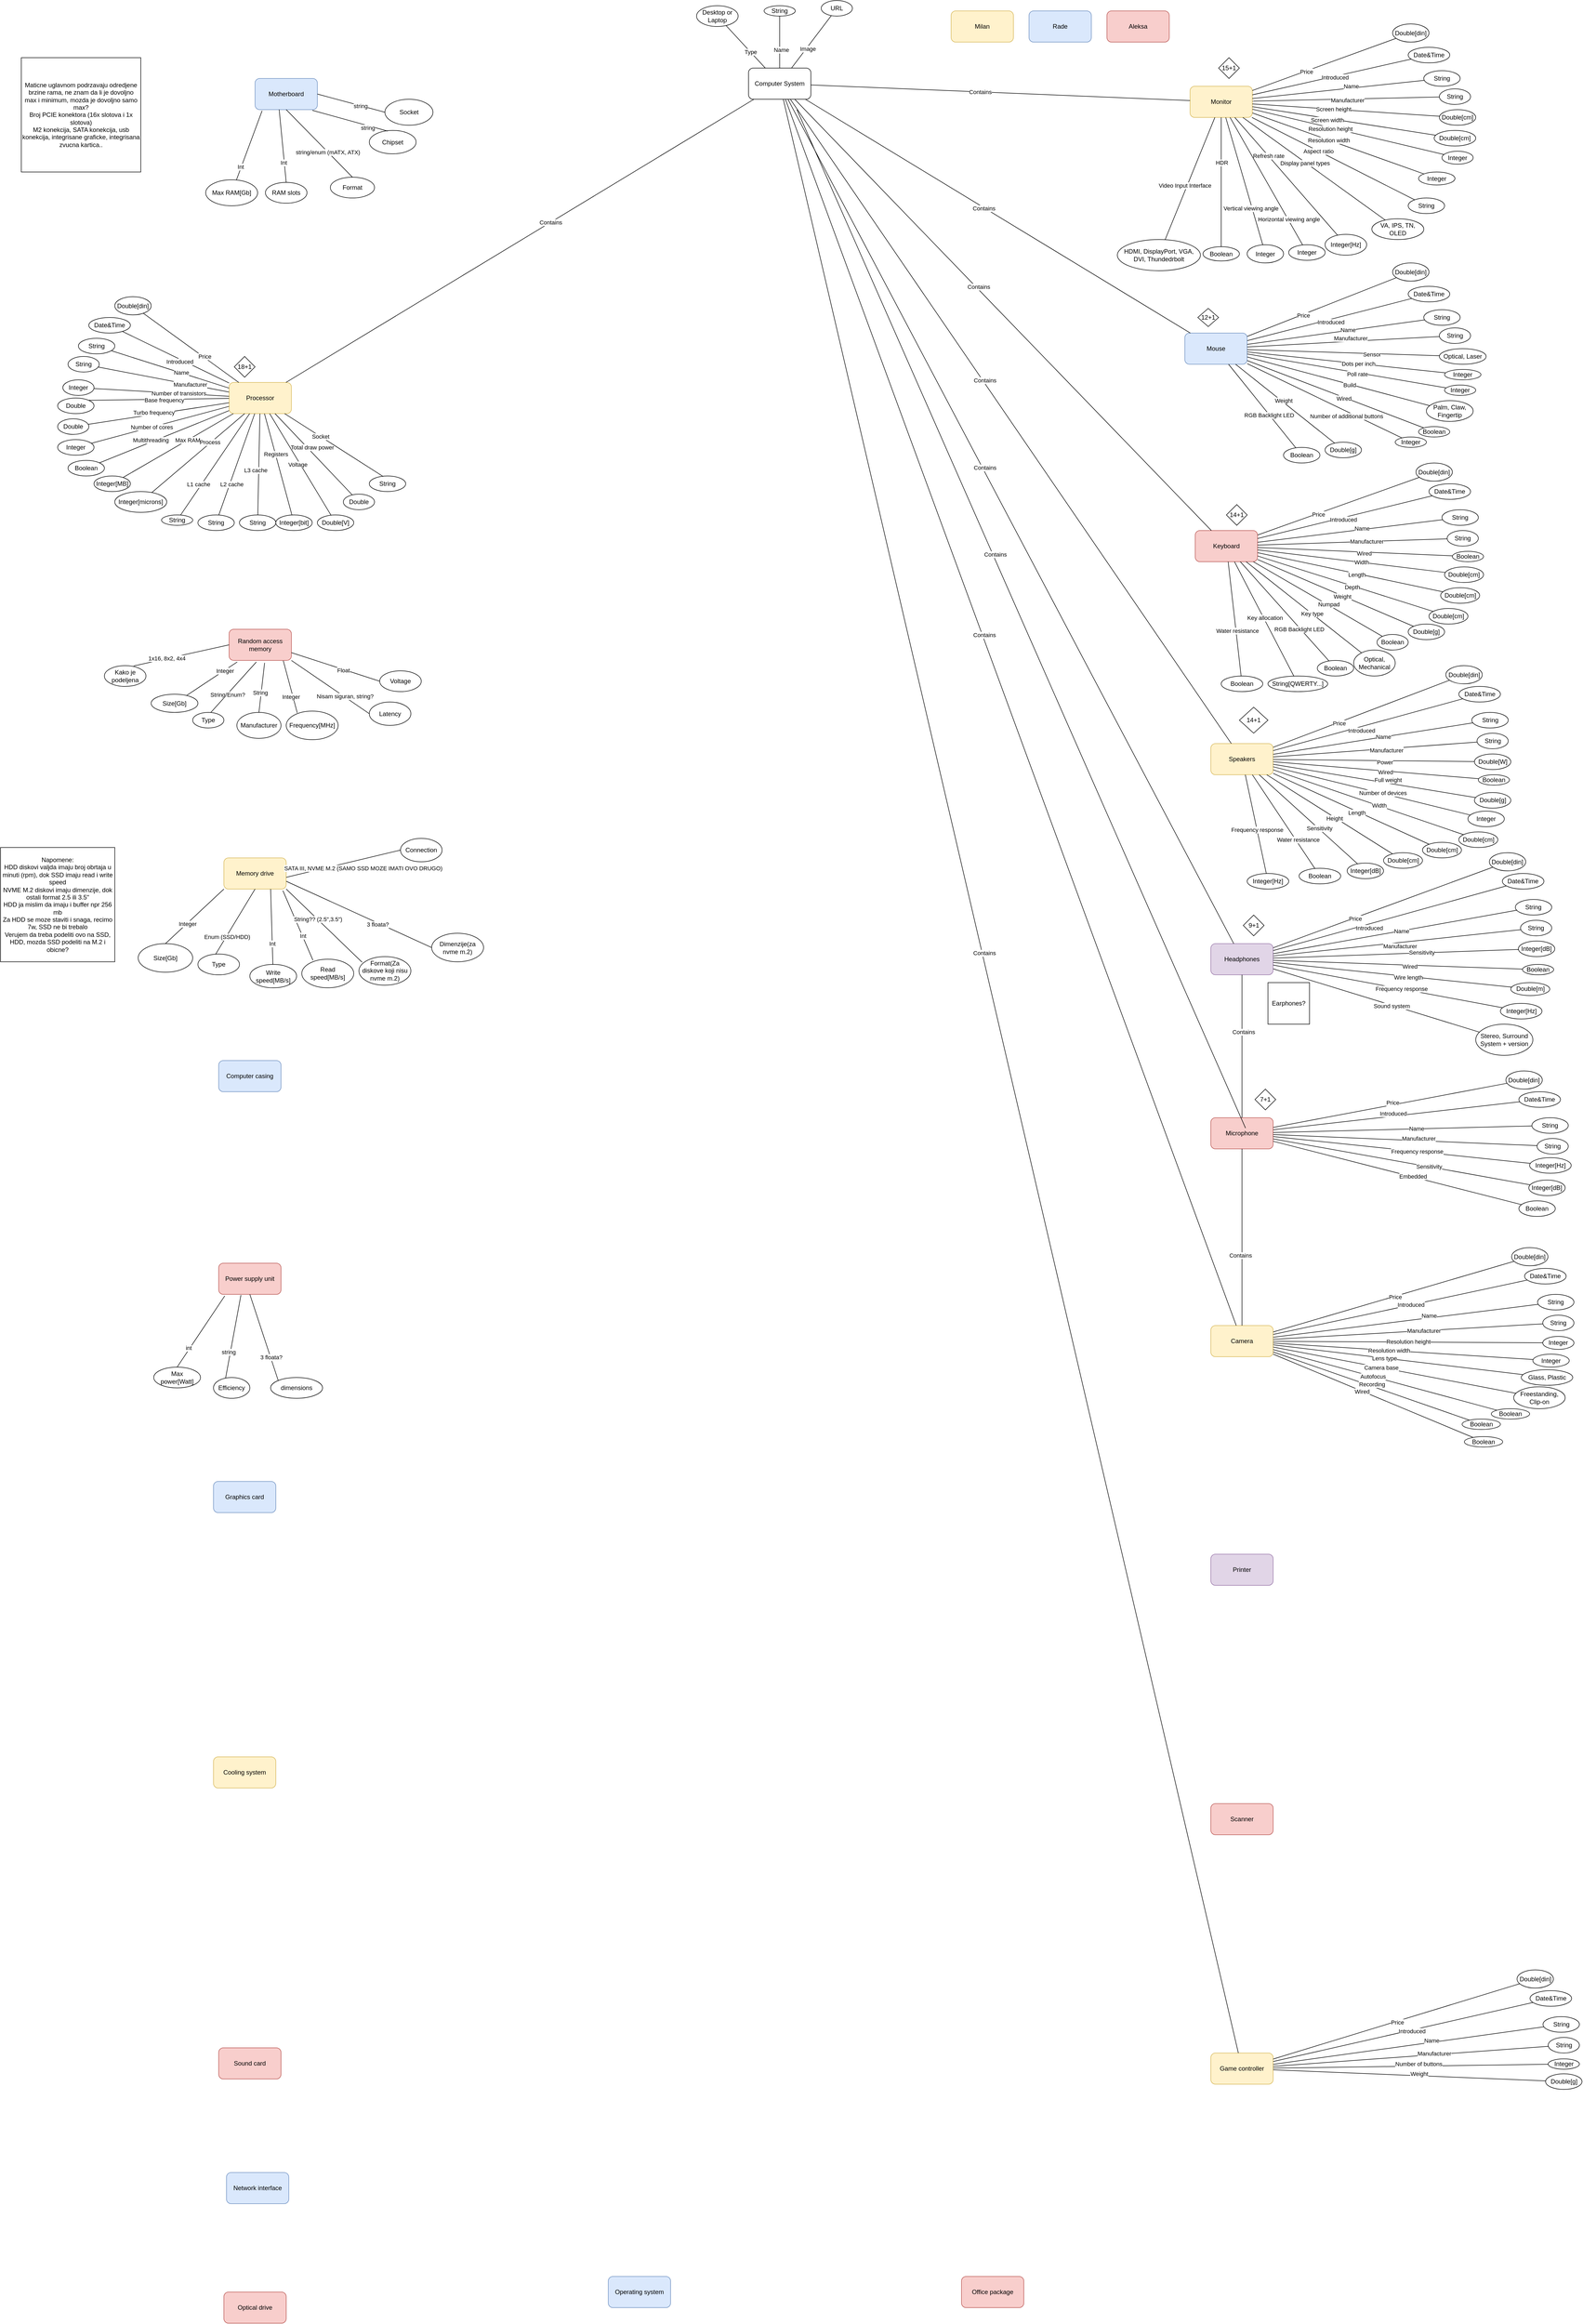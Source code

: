 <mxfile version="17.4.1" type="device"><diagram id="R2lEEEUBdFMjLlhIrx00" name="Page-1"><mxGraphModel dx="2370" dy="1287" grid="1" gridSize="10" guides="1" tooltips="1" connect="1" arrows="1" fold="1" page="1" pageScale="1" pageWidth="3300" pageHeight="4681" math="0" shadow="0" extFonts="Permanent Marker^https://fonts.googleapis.com/css?family=Permanent+Marker"><root><mxCell id="0"/><mxCell id="1" parent="0"/><mxCell id="E2tc1o8e8iRVU0lAAwIQ-1" value="Computer System" style="rounded=1;whiteSpace=wrap;html=1;" parent="1" vertex="1"><mxGeometry x="1520" y="140" width="120" height="60" as="geometry"/></mxCell><mxCell id="E2tc1o8e8iRVU0lAAwIQ-3" value="Monitor" style="rounded=1;whiteSpace=wrap;html=1;fillColor=#fff2cc;strokeColor=#d6b656;" parent="1" vertex="1"><mxGeometry x="2370" y="175" width="120" height="60" as="geometry"/></mxCell><mxCell id="E2tc1o8e8iRVU0lAAwIQ-4" value="Keyboard" style="rounded=1;whiteSpace=wrap;html=1;fillColor=#f8cecc;strokeColor=#b85450;" parent="1" vertex="1"><mxGeometry x="2380" y="1030" width="120" height="60" as="geometry"/></mxCell><mxCell id="E2tc1o8e8iRVU0lAAwIQ-5" value="Mouse" style="rounded=1;whiteSpace=wrap;html=1;fillColor=#dae8fc;strokeColor=#6c8ebf;" parent="1" vertex="1"><mxGeometry x="2360" y="650" width="120" height="60" as="geometry"/></mxCell><mxCell id="E2tc1o8e8iRVU0lAAwIQ-6" value="Printer" style="rounded=1;whiteSpace=wrap;html=1;fillColor=#e1d5e7;strokeColor=#9673a6;" parent="1" vertex="1"><mxGeometry x="2410" y="3000" width="120" height="60" as="geometry"/></mxCell><mxCell id="E2tc1o8e8iRVU0lAAwIQ-7" value="Scanner" style="rounded=1;whiteSpace=wrap;html=1;fillColor=#f8cecc;strokeColor=#b85450;" parent="1" vertex="1"><mxGeometry x="2410" y="3480" width="120" height="60" as="geometry"/></mxCell><mxCell id="E2tc1o8e8iRVU0lAAwIQ-8" value="Camera" style="rounded=1;whiteSpace=wrap;html=1;fillColor=#fff2cc;strokeColor=#d6b656;" parent="1" vertex="1"><mxGeometry x="2410" y="2560" width="120" height="60" as="geometry"/></mxCell><mxCell id="E2tc1o8e8iRVU0lAAwIQ-9" value="Speakers" style="rounded=1;whiteSpace=wrap;html=1;fillColor=#fff2cc;strokeColor=#d6b656;" parent="1" vertex="1"><mxGeometry x="2410" y="1440" width="120" height="60" as="geometry"/></mxCell><mxCell id="E2tc1o8e8iRVU0lAAwIQ-10" value="Headphones" style="rounded=1;whiteSpace=wrap;html=1;fillColor=#e1d5e7;strokeColor=#9673a6;" parent="1" vertex="1"><mxGeometry x="2410" y="1825.05" width="120" height="60" as="geometry"/></mxCell><mxCell id="E2tc1o8e8iRVU0lAAwIQ-11" value="Game controller" style="rounded=1;whiteSpace=wrap;html=1;fillColor=#fff2cc;strokeColor=#d6b656;" parent="1" vertex="1"><mxGeometry x="2410" y="3960" width="120" height="60" as="geometry"/></mxCell><mxCell id="E2tc1o8e8iRVU0lAAwIQ-13" value="Operating system" style="rounded=1;whiteSpace=wrap;html=1;fillColor=#dae8fc;strokeColor=#6c8ebf;" parent="1" vertex="1"><mxGeometry x="1250" y="4390" width="120" height="60" as="geometry"/></mxCell><mxCell id="E2tc1o8e8iRVU0lAAwIQ-14" value="Computer casing" style="rounded=1;whiteSpace=wrap;html=1;fillColor=#dae8fc;strokeColor=#6c8ebf;" parent="1" vertex="1"><mxGeometry x="500" y="2050" width="120" height="60" as="geometry"/></mxCell><mxCell id="E2tc1o8e8iRVU0lAAwIQ-15" value="Motherboard" style="rounded=1;whiteSpace=wrap;html=1;fillColor=#dae8fc;strokeColor=#6c8ebf;" parent="1" vertex="1"><mxGeometry x="570" y="160" width="120" height="60" as="geometry"/></mxCell><mxCell id="E2tc1o8e8iRVU0lAAwIQ-16" value="Power supply unit" style="rounded=1;whiteSpace=wrap;html=1;fillColor=#f8cecc;strokeColor=#b85450;" parent="1" vertex="1"><mxGeometry x="500" y="2440" width="120" height="60" as="geometry"/></mxCell><mxCell id="E2tc1o8e8iRVU0lAAwIQ-17" value="Random access memory" style="rounded=1;whiteSpace=wrap;html=1;fillColor=#f8cecc;strokeColor=#b85450;" parent="1" vertex="1"><mxGeometry x="520" y="1220" width="120" height="60" as="geometry"/></mxCell><mxCell id="E2tc1o8e8iRVU0lAAwIQ-19" value="Graphics card" style="rounded=1;whiteSpace=wrap;html=1;fillColor=#dae8fc;strokeColor=#6c8ebf;" parent="1" vertex="1"><mxGeometry x="490" y="2860" width="120" height="60" as="geometry"/></mxCell><mxCell id="E2tc1o8e8iRVU0lAAwIQ-20" value="Sound card" style="rounded=1;whiteSpace=wrap;html=1;fillColor=#f8cecc;strokeColor=#b85450;" parent="1" vertex="1"><mxGeometry x="500" y="3950" width="120" height="60" as="geometry"/></mxCell><mxCell id="E2tc1o8e8iRVU0lAAwIQ-21" value="Cooling system" style="rounded=1;whiteSpace=wrap;html=1;fillColor=#fff2cc;strokeColor=#d6b656;" parent="1" vertex="1"><mxGeometry x="490" y="3390" width="120" height="60" as="geometry"/></mxCell><mxCell id="E2tc1o8e8iRVU0lAAwIQ-22" value="Processor" style="rounded=1;whiteSpace=wrap;html=1;fillColor=#fff2cc;strokeColor=#d6b656;" parent="1" vertex="1"><mxGeometry x="520" y="745" width="120" height="60" as="geometry"/></mxCell><mxCell id="E2tc1o8e8iRVU0lAAwIQ-23" value="Memory drive" style="rounded=1;whiteSpace=wrap;html=1;fillColor=#fff2cc;strokeColor=#d6b656;" parent="1" vertex="1"><mxGeometry x="510" y="1660" width="120" height="60" as="geometry"/></mxCell><mxCell id="E2tc1o8e8iRVU0lAAwIQ-24" value="Optical drive" style="rounded=1;whiteSpace=wrap;html=1;fillColor=#f8cecc;strokeColor=#b85450;" parent="1" vertex="1"><mxGeometry x="510" y="4420" width="120" height="60" as="geometry"/></mxCell><mxCell id="E2tc1o8e8iRVU0lAAwIQ-25" value="Network interface" style="rounded=1;whiteSpace=wrap;html=1;fillColor=#dae8fc;strokeColor=#6c8ebf;" parent="1" vertex="1"><mxGeometry x="515" y="4190" width="120" height="60" as="geometry"/></mxCell><mxCell id="E2tc1o8e8iRVU0lAAwIQ-29" value="Double" style="ellipse;whiteSpace=wrap;html=1;" parent="1" vertex="1"><mxGeometry x="190" y="775" width="70" height="30" as="geometry"/></mxCell><mxCell id="E2tc1o8e8iRVU0lAAwIQ-30" value="Double" style="ellipse;whiteSpace=wrap;html=1;" parent="1" vertex="1"><mxGeometry x="190" y="815" width="60" height="30" as="geometry"/></mxCell><mxCell id="E2tc1o8e8iRVU0lAAwIQ-31" value="String" style="ellipse;whiteSpace=wrap;html=1;" parent="1" vertex="1"><mxGeometry x="230" y="660" width="70" height="30" as="geometry"/></mxCell><mxCell id="E2tc1o8e8iRVU0lAAwIQ-32" value="Double" style="ellipse;whiteSpace=wrap;html=1;" parent="1" vertex="1"><mxGeometry x="740" y="960" width="60" height="30" as="geometry"/></mxCell><mxCell id="E2tc1o8e8iRVU0lAAwIQ-33" value="Integer" style="ellipse;whiteSpace=wrap;html=1;" parent="1" vertex="1"><mxGeometry x="190" y="855" width="70" height="30" as="geometry"/></mxCell><mxCell id="E2tc1o8e8iRVU0lAAwIQ-34" value="String" style="ellipse;whiteSpace=wrap;html=1;" parent="1" vertex="1"><mxGeometry x="790" y="925" width="70" height="30" as="geometry"/></mxCell><mxCell id="E2tc1o8e8iRVU0lAAwIQ-35" value="Boolean" style="ellipse;whiteSpace=wrap;html=1;" parent="1" vertex="1"><mxGeometry x="210" y="895" width="70" height="30" as="geometry"/></mxCell><mxCell id="E2tc1o8e8iRVU0lAAwIQ-36" value="String" style="ellipse;whiteSpace=wrap;html=1;" parent="1" vertex="1"><mxGeometry x="390" y="1000" width="60" height="20" as="geometry"/></mxCell><mxCell id="E2tc1o8e8iRVU0lAAwIQ-37" value="String" style="ellipse;whiteSpace=wrap;html=1;" parent="1" vertex="1"><mxGeometry x="460" y="1000" width="70" height="30" as="geometry"/></mxCell><mxCell id="E2tc1o8e8iRVU0lAAwIQ-38" value="String" style="ellipse;whiteSpace=wrap;html=1;" parent="1" vertex="1"><mxGeometry x="540" y="1000" width="70" height="30" as="geometry"/></mxCell><mxCell id="E2tc1o8e8iRVU0lAAwIQ-39" value="String" style="ellipse;whiteSpace=wrap;html=1;" parent="1" vertex="1"><mxGeometry x="210" y="695" width="60" height="30" as="geometry"/></mxCell><mxCell id="E2tc1o8e8iRVU0lAAwIQ-40" value="Date&amp;amp;Time" style="ellipse;whiteSpace=wrap;html=1;" parent="1" vertex="1"><mxGeometry x="250" y="620" width="80" height="30" as="geometry"/></mxCell><mxCell id="E2tc1o8e8iRVU0lAAwIQ-41" value="Integer[MB]" style="ellipse;whiteSpace=wrap;html=1;" parent="1" vertex="1"><mxGeometry x="260" y="925" width="70" height="30" as="geometry"/></mxCell><mxCell id="E2tc1o8e8iRVU0lAAwIQ-42" value="Integer[microns]" style="ellipse;whiteSpace=wrap;html=1;" parent="1" vertex="1"><mxGeometry x="300" y="955" width="100" height="40" as="geometry"/></mxCell><mxCell id="E2tc1o8e8iRVU0lAAwIQ-43" value="Double[V]" style="ellipse;whiteSpace=wrap;html=1;" parent="1" vertex="1"><mxGeometry x="690" y="1000" width="70" height="30" as="geometry"/></mxCell><mxCell id="E2tc1o8e8iRVU0lAAwIQ-44" value="Integer[bit]" style="ellipse;whiteSpace=wrap;html=1;" parent="1" vertex="1"><mxGeometry x="610" y="1000" width="70" height="30" as="geometry"/></mxCell><mxCell id="E2tc1o8e8iRVU0lAAwIQ-45" value="Integer" style="ellipse;whiteSpace=wrap;html=1;" parent="1" vertex="1"><mxGeometry x="200" y="740" width="60" height="30" as="geometry"/></mxCell><mxCell id="zoQYZo7dL5Sle-P13cgz-1" value="" style="endArrow=none;html=1;rounded=0;exitX=1;exitY=0;exitDx=0;exitDy=0;" parent="1" source="E2tc1o8e8iRVU0lAAwIQ-29" target="E2tc1o8e8iRVU0lAAwIQ-22" edge="1"><mxGeometry width="50" height="50" relative="1" as="geometry"><mxPoint x="740" y="725" as="sourcePoint"/><mxPoint x="790" y="675" as="targetPoint"/></mxGeometry></mxCell><mxCell id="zoQYZo7dL5Sle-P13cgz-4" value="Base frequency" style="edgeLabel;html=1;align=center;verticalAlign=middle;resizable=0;points=[];" parent="zoQYZo7dL5Sle-P13cgz-1" vertex="1" connectable="0"><mxGeometry x="0.257" y="-2" relative="1" as="geometry"><mxPoint x="-25" as="offset"/></mxGeometry></mxCell><mxCell id="zoQYZo7dL5Sle-P13cgz-5" value="" style="endArrow=none;html=1;rounded=0;" parent="1" source="E2tc1o8e8iRVU0lAAwIQ-30" target="E2tc1o8e8iRVU0lAAwIQ-22" edge="1"><mxGeometry width="50" height="50" relative="1" as="geometry"><mxPoint x="740" y="725" as="sourcePoint"/><mxPoint x="790" y="675" as="targetPoint"/></mxGeometry></mxCell><mxCell id="zoQYZo7dL5Sle-P13cgz-6" value="Turbo frequency" style="edgeLabel;html=1;align=center;verticalAlign=middle;resizable=0;points=[];" parent="zoQYZo7dL5Sle-P13cgz-5" vertex="1" connectable="0"><mxGeometry x="0.374" y="-2" relative="1" as="geometry"><mxPoint x="-61" y="4" as="offset"/></mxGeometry></mxCell><mxCell id="zoQYZo7dL5Sle-P13cgz-7" value="" style="endArrow=none;html=1;rounded=0;" parent="1" source="E2tc1o8e8iRVU0lAAwIQ-35" target="E2tc1o8e8iRVU0lAAwIQ-22" edge="1"><mxGeometry width="50" height="50" relative="1" as="geometry"><mxPoint x="740" y="725" as="sourcePoint"/><mxPoint x="790" y="675" as="targetPoint"/></mxGeometry></mxCell><mxCell id="zoQYZo7dL5Sle-P13cgz-8" value="Multithreading" style="edgeLabel;html=1;align=center;verticalAlign=middle;resizable=0;points=[];" parent="zoQYZo7dL5Sle-P13cgz-7" vertex="1" connectable="0"><mxGeometry x="0.283" y="1" relative="1" as="geometry"><mxPoint x="-61" y="21" as="offset"/></mxGeometry></mxCell><mxCell id="zoQYZo7dL5Sle-P13cgz-9" value="" style="endArrow=none;html=1;rounded=0;" parent="1" source="E2tc1o8e8iRVU0lAAwIQ-40" target="E2tc1o8e8iRVU0lAAwIQ-22" edge="1"><mxGeometry width="50" height="50" relative="1" as="geometry"><mxPoint x="740" y="1025" as="sourcePoint"/><mxPoint x="790" y="975" as="targetPoint"/></mxGeometry></mxCell><mxCell id="zoQYZo7dL5Sle-P13cgz-10" value="Introduced" style="edgeLabel;html=1;align=center;verticalAlign=middle;resizable=0;points=[];" parent="zoQYZo7dL5Sle-P13cgz-9" vertex="1" connectable="0"><mxGeometry x="0.653" y="1" relative="1" as="geometry"><mxPoint x="-60" y="-23" as="offset"/></mxGeometry></mxCell><mxCell id="zoQYZo7dL5Sle-P13cgz-11" value="" style="endArrow=none;html=1;rounded=0;" parent="1" source="E2tc1o8e8iRVU0lAAwIQ-33" target="E2tc1o8e8iRVU0lAAwIQ-22" edge="1"><mxGeometry width="50" height="50" relative="1" as="geometry"><mxPoint x="740" y="1025" as="sourcePoint"/><mxPoint x="790" y="975" as="targetPoint"/></mxGeometry></mxCell><mxCell id="zoQYZo7dL5Sle-P13cgz-12" value="Number of cores" style="edgeLabel;html=1;align=center;verticalAlign=middle;resizable=0;points=[];" parent="zoQYZo7dL5Sle-P13cgz-11" vertex="1" connectable="0"><mxGeometry x="0.404" y="3" relative="1" as="geometry"><mxPoint x="-70" y="21" as="offset"/></mxGeometry></mxCell><mxCell id="zoQYZo7dL5Sle-P13cgz-13" value="" style="endArrow=none;html=1;rounded=0;" parent="1" source="E2tc1o8e8iRVU0lAAwIQ-31" target="E2tc1o8e8iRVU0lAAwIQ-22" edge="1"><mxGeometry width="50" height="50" relative="1" as="geometry"><mxPoint x="740" y="1025" as="sourcePoint"/><mxPoint x="790" y="975" as="targetPoint"/></mxGeometry></mxCell><mxCell id="zoQYZo7dL5Sle-P13cgz-17" value="Name" style="edgeLabel;html=1;align=center;verticalAlign=middle;resizable=0;points=[];" parent="zoQYZo7dL5Sle-P13cgz-13" vertex="1" connectable="0"><mxGeometry x="0.179" y="1" relative="1" as="geometry"><mxPoint as="offset"/></mxGeometry></mxCell><mxCell id="zoQYZo7dL5Sle-P13cgz-14" value="" style="endArrow=none;html=1;rounded=0;" parent="1" source="E2tc1o8e8iRVU0lAAwIQ-39" target="E2tc1o8e8iRVU0lAAwIQ-22" edge="1"><mxGeometry width="50" height="50" relative="1" as="geometry"><mxPoint x="740" y="1025" as="sourcePoint"/><mxPoint x="790" y="975" as="targetPoint"/></mxGeometry></mxCell><mxCell id="zoQYZo7dL5Sle-P13cgz-18" value="Manufacturer" style="edgeLabel;html=1;align=center;verticalAlign=middle;resizable=0;points=[];" parent="zoQYZo7dL5Sle-P13cgz-14" vertex="1" connectable="0"><mxGeometry x="0.399" relative="1" as="geometry"><mxPoint as="offset"/></mxGeometry></mxCell><mxCell id="zoQYZo7dL5Sle-P13cgz-15" value="" style="endArrow=none;html=1;rounded=0;" parent="1" source="E2tc1o8e8iRVU0lAAwIQ-32" target="E2tc1o8e8iRVU0lAAwIQ-22" edge="1"><mxGeometry width="50" height="50" relative="1" as="geometry"><mxPoint x="740" y="1025" as="sourcePoint"/><mxPoint x="790" y="975" as="targetPoint"/></mxGeometry></mxCell><mxCell id="zoQYZo7dL5Sle-P13cgz-21" value="Total draw power" style="edgeLabel;html=1;align=center;verticalAlign=middle;resizable=0;points=[];" parent="zoQYZo7dL5Sle-P13cgz-15" vertex="1" connectable="0"><mxGeometry x="0.374" y="1" relative="1" as="geometry"><mxPoint x="26" y="15" as="offset"/></mxGeometry></mxCell><mxCell id="zoQYZo7dL5Sle-P13cgz-16" value="" style="endArrow=none;html=1;rounded=0;exitX=0.383;exitY=0.038;exitDx=0;exitDy=0;exitPerimeter=0;" parent="1" source="E2tc1o8e8iRVU0lAAwIQ-34" target="E2tc1o8e8iRVU0lAAwIQ-22" edge="1"><mxGeometry width="50" height="50" relative="1" as="geometry"><mxPoint x="790" y="1155" as="sourcePoint"/><mxPoint x="790" y="975" as="targetPoint"/></mxGeometry></mxCell><mxCell id="zoQYZo7dL5Sle-P13cgz-22" value="Socket" style="edgeLabel;html=1;align=center;verticalAlign=middle;resizable=0;points=[];" parent="zoQYZo7dL5Sle-P13cgz-16" vertex="1" connectable="0"><mxGeometry x="0.28" relative="1" as="geometry"><mxPoint as="offset"/></mxGeometry></mxCell><mxCell id="zoQYZo7dL5Sle-P13cgz-19" value="" style="endArrow=none;html=1;rounded=0;" parent="1" source="E2tc1o8e8iRVU0lAAwIQ-45" target="E2tc1o8e8iRVU0lAAwIQ-22" edge="1"><mxGeometry width="50" height="50" relative="1" as="geometry"><mxPoint x="740" y="1025" as="sourcePoint"/><mxPoint x="790" y="975" as="targetPoint"/></mxGeometry></mxCell><mxCell id="zoQYZo7dL5Sle-P13cgz-20" value="Number of transistors" style="edgeLabel;html=1;align=center;verticalAlign=middle;resizable=0;points=[];" parent="zoQYZo7dL5Sle-P13cgz-19" vertex="1" connectable="0"><mxGeometry x="0.253" y="-1" relative="1" as="geometry"><mxPoint y="-1" as="offset"/></mxGeometry></mxCell><mxCell id="zoQYZo7dL5Sle-P13cgz-23" value="" style="endArrow=none;html=1;rounded=0;" parent="1" source="E2tc1o8e8iRVU0lAAwIQ-22" target="E2tc1o8e8iRVU0lAAwIQ-41" edge="1"><mxGeometry width="50" height="50" relative="1" as="geometry"><mxPoint x="740" y="1025" as="sourcePoint"/><mxPoint x="790" y="975" as="targetPoint"/></mxGeometry></mxCell><mxCell id="zoQYZo7dL5Sle-P13cgz-24" value="Max RAM" style="edgeLabel;html=1;align=center;verticalAlign=middle;resizable=0;points=[];" parent="zoQYZo7dL5Sle-P13cgz-23" vertex="1" connectable="0"><mxGeometry x="-0.227" y="2" relative="1" as="geometry"><mxPoint x="-7" y="1" as="offset"/></mxGeometry></mxCell><mxCell id="zoQYZo7dL5Sle-P13cgz-25" value="" style="endArrow=none;html=1;rounded=0;" parent="1" source="E2tc1o8e8iRVU0lAAwIQ-36" target="E2tc1o8e8iRVU0lAAwIQ-22" edge="1"><mxGeometry width="50" height="50" relative="1" as="geometry"><mxPoint x="740" y="1025" as="sourcePoint"/><mxPoint x="790" y="975" as="targetPoint"/></mxGeometry></mxCell><mxCell id="zoQYZo7dL5Sle-P13cgz-28" value="L1 cache" style="edgeLabel;html=1;align=center;verticalAlign=middle;resizable=0;points=[];" parent="zoQYZo7dL5Sle-P13cgz-25" vertex="1" connectable="0"><mxGeometry x="0.356" y="-2" relative="1" as="geometry"><mxPoint x="-58" y="72" as="offset"/></mxGeometry></mxCell><mxCell id="zoQYZo7dL5Sle-P13cgz-26" value="" style="endArrow=none;html=1;rounded=0;" parent="1" source="E2tc1o8e8iRVU0lAAwIQ-37" target="E2tc1o8e8iRVU0lAAwIQ-22" edge="1"><mxGeometry width="50" height="50" relative="1" as="geometry"><mxPoint x="740" y="1025" as="sourcePoint"/><mxPoint x="790" y="975" as="targetPoint"/></mxGeometry></mxCell><mxCell id="zoQYZo7dL5Sle-P13cgz-29" value="L2 cache" style="edgeLabel;html=1;align=center;verticalAlign=middle;resizable=0;points=[];" parent="zoQYZo7dL5Sle-P13cgz-26" vertex="1" connectable="0"><mxGeometry x="0.235" y="1" relative="1" as="geometry"><mxPoint x="-17" y="62" as="offset"/></mxGeometry></mxCell><mxCell id="zoQYZo7dL5Sle-P13cgz-27" value="" style="endArrow=none;html=1;rounded=0;" parent="1" source="E2tc1o8e8iRVU0lAAwIQ-38" target="E2tc1o8e8iRVU0lAAwIQ-22" edge="1"><mxGeometry width="50" height="50" relative="1" as="geometry"><mxPoint x="740" y="1025" as="sourcePoint"/><mxPoint x="790" y="975" as="targetPoint"/></mxGeometry></mxCell><mxCell id="zoQYZo7dL5Sle-P13cgz-30" value="L3 cache" style="edgeLabel;html=1;align=center;verticalAlign=middle;resizable=0;points=[];" parent="zoQYZo7dL5Sle-P13cgz-27" vertex="1" connectable="0"><mxGeometry x="0.205" y="2" relative="1" as="geometry"><mxPoint x="-5" y="31" as="offset"/></mxGeometry></mxCell><mxCell id="zoQYZo7dL5Sle-P13cgz-34" value="" style="endArrow=none;html=1;rounded=0;entryX=0.25;entryY=1;entryDx=0;entryDy=0;" parent="1" source="E2tc1o8e8iRVU0lAAwIQ-42" target="E2tc1o8e8iRVU0lAAwIQ-22" edge="1"><mxGeometry width="50" height="50" relative="1" as="geometry"><mxPoint x="740" y="1025" as="sourcePoint"/><mxPoint x="790" y="975" as="targetPoint"/></mxGeometry></mxCell><mxCell id="zoQYZo7dL5Sle-P13cgz-35" value="Process" style="edgeLabel;html=1;align=center;verticalAlign=middle;resizable=0;points=[];" parent="zoQYZo7dL5Sle-P13cgz-34" vertex="1" connectable="0"><mxGeometry x="0.263" y="2" relative="1" as="geometry"><mxPoint as="offset"/></mxGeometry></mxCell><mxCell id="zoQYZo7dL5Sle-P13cgz-36" value="" style="endArrow=none;html=1;rounded=0;" parent="1" source="E2tc1o8e8iRVU0lAAwIQ-44" target="E2tc1o8e8iRVU0lAAwIQ-22" edge="1"><mxGeometry width="50" height="50" relative="1" as="geometry"><mxPoint x="740" y="1025" as="sourcePoint"/><mxPoint x="790" y="975" as="targetPoint"/></mxGeometry></mxCell><mxCell id="zoQYZo7dL5Sle-P13cgz-37" value="Registers" style="edgeLabel;html=1;align=center;verticalAlign=middle;resizable=0;points=[];" parent="zoQYZo7dL5Sle-P13cgz-36" vertex="1" connectable="0"><mxGeometry x="0.202" y="-1" relative="1" as="geometry"><mxPoint as="offset"/></mxGeometry></mxCell><mxCell id="zoQYZo7dL5Sle-P13cgz-38" value="" style="endArrow=none;html=1;rounded=0;" parent="1" source="E2tc1o8e8iRVU0lAAwIQ-43" target="E2tc1o8e8iRVU0lAAwIQ-22" edge="1"><mxGeometry width="50" height="50" relative="1" as="geometry"><mxPoint x="740" y="1025" as="sourcePoint"/><mxPoint x="790" y="975" as="targetPoint"/></mxGeometry></mxCell><mxCell id="zoQYZo7dL5Sle-P13cgz-39" value="Voltage" style="edgeLabel;html=1;align=center;verticalAlign=middle;resizable=0;points=[];" parent="zoQYZo7dL5Sle-P13cgz-38" vertex="1" connectable="0"><mxGeometry x="0.216" relative="1" as="geometry"><mxPoint x="7" y="21" as="offset"/></mxGeometry></mxCell><mxCell id="zoQYZo7dL5Sle-P13cgz-40" style="edgeStyle=orthogonalEdgeStyle;rounded=0;orthogonalLoop=1;jettySize=auto;html=1;exitX=0.5;exitY=1;exitDx=0;exitDy=0;" parent="1" source="E2tc1o8e8iRVU0lAAwIQ-43" target="E2tc1o8e8iRVU0lAAwIQ-43" edge="1"><mxGeometry relative="1" as="geometry"/></mxCell><mxCell id="zoQYZo7dL5Sle-P13cgz-42" value="18+1" style="rhombus;whiteSpace=wrap;html=1;" parent="1" vertex="1"><mxGeometry x="530" y="695" width="40" height="40" as="geometry"/></mxCell><mxCell id="zoQYZo7dL5Sle-P13cgz-43" value="Desktop or Laptop" style="ellipse;whiteSpace=wrap;html=1;" parent="1" vertex="1"><mxGeometry x="1420" y="20" width="80" height="40" as="geometry"/></mxCell><mxCell id="zoQYZo7dL5Sle-P13cgz-44" value="" style="endArrow=none;html=1;rounded=0;" parent="1" source="E2tc1o8e8iRVU0lAAwIQ-1" target="zoQYZo7dL5Sle-P13cgz-43" edge="1"><mxGeometry width="50" height="50" relative="1" as="geometry"><mxPoint x="1570" y="230" as="sourcePoint"/><mxPoint x="1620" y="180" as="targetPoint"/></mxGeometry></mxCell><mxCell id="zoQYZo7dL5Sle-P13cgz-49" value="Type" style="edgeLabel;html=1;align=center;verticalAlign=middle;resizable=0;points=[];" parent="zoQYZo7dL5Sle-P13cgz-44" vertex="1" connectable="0"><mxGeometry x="-0.244" relative="1" as="geometry"><mxPoint as="offset"/></mxGeometry></mxCell><mxCell id="zoQYZo7dL5Sle-P13cgz-45" value="Double[din]" style="ellipse;whiteSpace=wrap;html=1;" parent="1" vertex="1"><mxGeometry x="300" y="580" width="70" height="35" as="geometry"/></mxCell><mxCell id="zoQYZo7dL5Sle-P13cgz-46" value="" style="endArrow=none;html=1;rounded=0;" parent="1" source="E2tc1o8e8iRVU0lAAwIQ-22" target="zoQYZo7dL5Sle-P13cgz-45" edge="1"><mxGeometry width="50" height="50" relative="1" as="geometry"><mxPoint x="800" y="935" as="sourcePoint"/><mxPoint x="850" y="885" as="targetPoint"/></mxGeometry></mxCell><mxCell id="zoQYZo7dL5Sle-P13cgz-47" value="Price" style="edgeLabel;html=1;align=center;verticalAlign=middle;resizable=0;points=[];" parent="zoQYZo7dL5Sle-P13cgz-46" vertex="1" connectable="0"><mxGeometry x="-0.262" y="-1" relative="1" as="geometry"><mxPoint x="1" as="offset"/></mxGeometry></mxCell><mxCell id="zoQYZo7dL5Sle-P13cgz-50" value="String" style="ellipse;whiteSpace=wrap;html=1;" parent="1" vertex="1"><mxGeometry x="1550" y="20" width="60" height="20" as="geometry"/></mxCell><mxCell id="zoQYZo7dL5Sle-P13cgz-51" value="" style="endArrow=none;html=1;rounded=0;" parent="1" source="E2tc1o8e8iRVU0lAAwIQ-1" target="zoQYZo7dL5Sle-P13cgz-50" edge="1"><mxGeometry width="50" height="50" relative="1" as="geometry"><mxPoint x="1490" y="150" as="sourcePoint"/><mxPoint x="1540" y="100" as="targetPoint"/></mxGeometry></mxCell><mxCell id="zoQYZo7dL5Sle-P13cgz-52" value="Name" style="edgeLabel;html=1;align=center;verticalAlign=middle;resizable=0;points=[];" parent="zoQYZo7dL5Sle-P13cgz-51" vertex="1" connectable="0"><mxGeometry x="-0.303" y="-3" relative="1" as="geometry"><mxPoint as="offset"/></mxGeometry></mxCell><mxCell id="zoQYZo7dL5Sle-P13cgz-53" value="URL" style="ellipse;whiteSpace=wrap;html=1;" parent="1" vertex="1"><mxGeometry x="1660" y="10" width="60" height="30" as="geometry"/></mxCell><mxCell id="zoQYZo7dL5Sle-P13cgz-54" value="" style="endArrow=none;html=1;rounded=0;" parent="1" source="E2tc1o8e8iRVU0lAAwIQ-1" target="zoQYZo7dL5Sle-P13cgz-53" edge="1"><mxGeometry width="50" height="50" relative="1" as="geometry"><mxPoint x="1490" y="150" as="sourcePoint"/><mxPoint x="1540" y="100" as="targetPoint"/></mxGeometry></mxCell><mxCell id="zoQYZo7dL5Sle-P13cgz-55" value="Image" style="edgeLabel;html=1;align=center;verticalAlign=middle;resizable=0;points=[];" parent="zoQYZo7dL5Sle-P13cgz-54" vertex="1" connectable="0"><mxGeometry x="-0.241" y="-2" relative="1" as="geometry"><mxPoint as="offset"/></mxGeometry></mxCell><mxCell id="zoQYZo7dL5Sle-P13cgz-56" value="" style="endArrow=none;html=1;rounded=0;" parent="1" source="E2tc1o8e8iRVU0lAAwIQ-22" target="E2tc1o8e8iRVU0lAAwIQ-1" edge="1"><mxGeometry width="50" height="50" relative="1" as="geometry"><mxPoint x="860" y="500" as="sourcePoint"/><mxPoint x="910" y="450" as="targetPoint"/></mxGeometry></mxCell><mxCell id="zoQYZo7dL5Sle-P13cgz-57" value="Contains" style="edgeLabel;html=1;align=center;verticalAlign=middle;resizable=0;points=[];" parent="zoQYZo7dL5Sle-P13cgz-56" vertex="1" connectable="0"><mxGeometry x="0.124" y="-5" relative="1" as="geometry"><mxPoint y="-6" as="offset"/></mxGeometry></mxCell><mxCell id="zoQYZo7dL5Sle-P13cgz-58" value="String" style="ellipse;whiteSpace=wrap;html=1;" parent="1" vertex="1"><mxGeometry x="2820" y="145" width="70" height="30" as="geometry"/></mxCell><mxCell id="zoQYZo7dL5Sle-P13cgz-59" value="String" style="ellipse;whiteSpace=wrap;html=1;" parent="1" vertex="1"><mxGeometry x="2850" y="180" width="60" height="30" as="geometry"/></mxCell><mxCell id="zoQYZo7dL5Sle-P13cgz-60" value="Date&amp;amp;Time" style="ellipse;whiteSpace=wrap;html=1;" parent="1" vertex="1"><mxGeometry x="2790" y="100" width="80" height="30" as="geometry"/></mxCell><mxCell id="zoQYZo7dL5Sle-P13cgz-61" value="" style="endArrow=none;html=1;rounded=0;" parent="1" source="zoQYZo7dL5Sle-P13cgz-60" target="E2tc1o8e8iRVU0lAAwIQ-3" edge="1"><mxGeometry width="50" height="50" relative="1" as="geometry"><mxPoint x="3070.02" y="485" as="sourcePoint"/><mxPoint x="2850.02" y="206.034" as="targetPoint"/></mxGeometry></mxCell><mxCell id="zoQYZo7dL5Sle-P13cgz-62" value="Introduced" style="edgeLabel;html=1;align=center;verticalAlign=middle;resizable=0;points=[];" parent="zoQYZo7dL5Sle-P13cgz-61" vertex="1" connectable="0"><mxGeometry x="0.653" y="1" relative="1" as="geometry"><mxPoint x="106" y="-23" as="offset"/></mxGeometry></mxCell><mxCell id="zoQYZo7dL5Sle-P13cgz-63" value="" style="endArrow=none;html=1;rounded=0;" parent="1" source="zoQYZo7dL5Sle-P13cgz-58" target="E2tc1o8e8iRVU0lAAwIQ-3" edge="1"><mxGeometry width="50" height="50" relative="1" as="geometry"><mxPoint x="3070.02" y="485" as="sourcePoint"/><mxPoint x="2850.02" y="215.952" as="targetPoint"/></mxGeometry></mxCell><mxCell id="zoQYZo7dL5Sle-P13cgz-64" value="Name" style="edgeLabel;html=1;align=center;verticalAlign=middle;resizable=0;points=[];" parent="zoQYZo7dL5Sle-P13cgz-63" vertex="1" connectable="0"><mxGeometry x="0.179" y="1" relative="1" as="geometry"><mxPoint x="54" y="-10" as="offset"/></mxGeometry></mxCell><mxCell id="zoQYZo7dL5Sle-P13cgz-65" value="" style="endArrow=none;html=1;rounded=0;" parent="1" source="zoQYZo7dL5Sle-P13cgz-59" target="E2tc1o8e8iRVU0lAAwIQ-3" edge="1"><mxGeometry width="50" height="50" relative="1" as="geometry"><mxPoint x="3070.02" y="485" as="sourcePoint"/><mxPoint x="2850.02" y="223.529" as="targetPoint"/></mxGeometry></mxCell><mxCell id="zoQYZo7dL5Sle-P13cgz-66" value="Manufacturer" style="edgeLabel;html=1;align=center;verticalAlign=middle;resizable=0;points=[];" parent="zoQYZo7dL5Sle-P13cgz-65" vertex="1" connectable="0"><mxGeometry x="0.399" relative="1" as="geometry"><mxPoint x="75" as="offset"/></mxGeometry></mxCell><mxCell id="zoQYZo7dL5Sle-P13cgz-67" value="Double[din]" style="ellipse;whiteSpace=wrap;html=1;" parent="1" vertex="1"><mxGeometry x="2760" y="55" width="70" height="35" as="geometry"/></mxCell><mxCell id="zoQYZo7dL5Sle-P13cgz-68" value="" style="endArrow=none;html=1;rounded=0;" parent="1" source="E2tc1o8e8iRVU0lAAwIQ-3" target="zoQYZo7dL5Sle-P13cgz-67" edge="1"><mxGeometry width="50" height="50" relative="1" as="geometry"><mxPoint x="2870.005" y="205" as="sourcePoint"/><mxPoint x="3180.02" y="345" as="targetPoint"/></mxGeometry></mxCell><mxCell id="zoQYZo7dL5Sle-P13cgz-69" value="Price" style="edgeLabel;html=1;align=center;verticalAlign=middle;resizable=0;points=[];" parent="zoQYZo7dL5Sle-P13cgz-68" vertex="1" connectable="0"><mxGeometry x="-0.262" y="-1" relative="1" as="geometry"><mxPoint x="1" as="offset"/></mxGeometry></mxCell><mxCell id="zoQYZo7dL5Sle-P13cgz-71" value="Integer" style="ellipse;whiteSpace=wrap;html=1;" parent="1" vertex="1"><mxGeometry x="2855" y="300" width="60" height="25" as="geometry"/></mxCell><mxCell id="zoQYZo7dL5Sle-P13cgz-72" value="Double[cm]" style="ellipse;whiteSpace=wrap;html=1;" parent="1" vertex="1"><mxGeometry x="2850" y="220" width="70" height="30" as="geometry"/></mxCell><mxCell id="zoQYZo7dL5Sle-P13cgz-73" value="Double[cm]" style="ellipse;whiteSpace=wrap;html=1;" parent="1" vertex="1"><mxGeometry x="2840" y="260" width="80" height="30" as="geometry"/></mxCell><mxCell id="zoQYZo7dL5Sle-P13cgz-74" value="" style="endArrow=none;html=1;rounded=0;" parent="1" source="E2tc1o8e8iRVU0lAAwIQ-3" target="zoQYZo7dL5Sle-P13cgz-72" edge="1"><mxGeometry width="50" height="50" relative="1" as="geometry"><mxPoint x="2580" y="250" as="sourcePoint"/><mxPoint x="2630" y="200" as="targetPoint"/></mxGeometry></mxCell><mxCell id="zoQYZo7dL5Sle-P13cgz-75" value="Screen height" style="edgeLabel;html=1;align=center;verticalAlign=middle;resizable=0;points=[];" parent="zoQYZo7dL5Sle-P13cgz-74" vertex="1" connectable="0"><mxGeometry x="-0.143" relative="1" as="geometry"><mxPoint x="1" as="offset"/></mxGeometry></mxCell><mxCell id="zoQYZo7dL5Sle-P13cgz-76" value="" style="endArrow=none;html=1;rounded=0;" parent="1" source="E2tc1o8e8iRVU0lAAwIQ-3" target="zoQYZo7dL5Sle-P13cgz-73" edge="1"><mxGeometry width="50" height="50" relative="1" as="geometry"><mxPoint x="2580" y="250" as="sourcePoint"/><mxPoint x="2630" y="200" as="targetPoint"/></mxGeometry></mxCell><mxCell id="zoQYZo7dL5Sle-P13cgz-77" value="Screen width" style="edgeLabel;html=1;align=center;verticalAlign=middle;resizable=0;points=[];" parent="zoQYZo7dL5Sle-P13cgz-76" vertex="1" connectable="0"><mxGeometry x="-0.186" y="-3" relative="1" as="geometry"><mxPoint as="offset"/></mxGeometry></mxCell><mxCell id="zoQYZo7dL5Sle-P13cgz-78" value="Integer" style="ellipse;whiteSpace=wrap;html=1;" parent="1" vertex="1"><mxGeometry x="2810" y="340" width="70" height="25" as="geometry"/></mxCell><mxCell id="zoQYZo7dL5Sle-P13cgz-79" value="" style="endArrow=none;html=1;rounded=0;" parent="1" source="E2tc1o8e8iRVU0lAAwIQ-3" target="zoQYZo7dL5Sle-P13cgz-71" edge="1"><mxGeometry width="50" height="50" relative="1" as="geometry"><mxPoint x="2580" y="250" as="sourcePoint"/><mxPoint x="2630" y="200" as="targetPoint"/></mxGeometry></mxCell><mxCell id="zoQYZo7dL5Sle-P13cgz-81" value="Resolution height" style="edgeLabel;html=1;align=center;verticalAlign=middle;resizable=0;points=[];" parent="zoQYZo7dL5Sle-P13cgz-79" vertex="1" connectable="0"><mxGeometry x="-0.187" y="-2" relative="1" as="geometry"><mxPoint as="offset"/></mxGeometry></mxCell><mxCell id="zoQYZo7dL5Sle-P13cgz-80" value="" style="endArrow=none;html=1;rounded=0;" parent="1" source="E2tc1o8e8iRVU0lAAwIQ-3" target="zoQYZo7dL5Sle-P13cgz-78" edge="1"><mxGeometry width="50" height="50" relative="1" as="geometry"><mxPoint x="2580" y="250" as="sourcePoint"/><mxPoint x="2630" y="200" as="targetPoint"/></mxGeometry></mxCell><mxCell id="zoQYZo7dL5Sle-P13cgz-82" value="Resolution width" style="edgeLabel;html=1;align=center;verticalAlign=middle;resizable=0;points=[];" parent="zoQYZo7dL5Sle-P13cgz-80" vertex="1" connectable="0"><mxGeometry x="-0.11" relative="1" as="geometry"><mxPoint as="offset"/></mxGeometry></mxCell><mxCell id="zoQYZo7dL5Sle-P13cgz-83" value="String" style="ellipse;whiteSpace=wrap;html=1;" parent="1" vertex="1"><mxGeometry x="2790" y="390" width="70" height="30" as="geometry"/></mxCell><mxCell id="zoQYZo7dL5Sle-P13cgz-84" value="" style="endArrow=none;html=1;rounded=0;" parent="1" source="E2tc1o8e8iRVU0lAAwIQ-3" target="zoQYZo7dL5Sle-P13cgz-83" edge="1"><mxGeometry width="50" height="50" relative="1" as="geometry"><mxPoint x="2580" y="250" as="sourcePoint"/><mxPoint x="2630" y="200" as="targetPoint"/></mxGeometry></mxCell><mxCell id="zoQYZo7dL5Sle-P13cgz-85" value="Aspect ratio" style="edgeLabel;html=1;align=center;verticalAlign=middle;resizable=0;points=[];" parent="zoQYZo7dL5Sle-P13cgz-84" vertex="1" connectable="0"><mxGeometry x="-0.185" relative="1" as="geometry"><mxPoint as="offset"/></mxGeometry></mxCell><mxCell id="zoQYZo7dL5Sle-P13cgz-86" value="VA, IPS, TN, OLED" style="ellipse;whiteSpace=wrap;html=1;" parent="1" vertex="1"><mxGeometry x="2720" y="430" width="100" height="40" as="geometry"/></mxCell><mxCell id="zoQYZo7dL5Sle-P13cgz-87" value="" style="endArrow=none;html=1;rounded=0;" parent="1" source="E2tc1o8e8iRVU0lAAwIQ-3" target="zoQYZo7dL5Sle-P13cgz-86" edge="1"><mxGeometry width="50" height="50" relative="1" as="geometry"><mxPoint x="2580" y="250" as="sourcePoint"/><mxPoint x="2630" y="200" as="targetPoint"/></mxGeometry></mxCell><mxCell id="zoQYZo7dL5Sle-P13cgz-88" value="Display panel types" style="edgeLabel;html=1;align=center;verticalAlign=middle;resizable=0;points=[];" parent="zoQYZo7dL5Sle-P13cgz-87" vertex="1" connectable="0"><mxGeometry x="-0.124" y="-2" relative="1" as="geometry"><mxPoint as="offset"/></mxGeometry></mxCell><mxCell id="zoQYZo7dL5Sle-P13cgz-89" value="Integer[Hz]" style="ellipse;whiteSpace=wrap;html=1;" parent="1" vertex="1"><mxGeometry x="2630" y="460" width="80" height="40" as="geometry"/></mxCell><mxCell id="zoQYZo7dL5Sle-P13cgz-90" value="" style="endArrow=none;html=1;rounded=0;" parent="1" source="E2tc1o8e8iRVU0lAAwIQ-3" target="zoQYZo7dL5Sle-P13cgz-89" edge="1"><mxGeometry width="50" height="50" relative="1" as="geometry"><mxPoint x="2580" y="250" as="sourcePoint"/><mxPoint x="2630" y="200" as="targetPoint"/></mxGeometry></mxCell><mxCell id="zoQYZo7dL5Sle-P13cgz-91" value="Refresh rate" style="edgeLabel;html=1;align=center;verticalAlign=middle;resizable=0;points=[];" parent="zoQYZo7dL5Sle-P13cgz-90" vertex="1" connectable="0"><mxGeometry x="-0.348" relative="1" as="geometry"><mxPoint as="offset"/></mxGeometry></mxCell><mxCell id="zoQYZo7dL5Sle-P13cgz-92" value="Integer" style="ellipse;whiteSpace=wrap;html=1;" parent="1" vertex="1"><mxGeometry x="2560" y="480" width="70" height="30" as="geometry"/></mxCell><mxCell id="zoQYZo7dL5Sle-P13cgz-93" value="Integer" style="ellipse;whiteSpace=wrap;html=1;" parent="1" vertex="1"><mxGeometry x="2480" y="480" width="70" height="35" as="geometry"/></mxCell><mxCell id="zoQYZo7dL5Sle-P13cgz-94" value="" style="endArrow=none;html=1;rounded=0;" parent="1" source="zoQYZo7dL5Sle-P13cgz-92" target="E2tc1o8e8iRVU0lAAwIQ-3" edge="1"><mxGeometry width="50" height="50" relative="1" as="geometry"><mxPoint x="2580" y="250" as="sourcePoint"/><mxPoint x="2630" y="200" as="targetPoint"/></mxGeometry></mxCell><mxCell id="zoQYZo7dL5Sle-P13cgz-95" value="Horizontal viewing angle" style="edgeLabel;html=1;align=center;verticalAlign=middle;resizable=0;points=[];" parent="zoQYZo7dL5Sle-P13cgz-94" vertex="1" connectable="0"><mxGeometry x="0.191" y="-1" relative="1" as="geometry"><mxPoint x="55" y="97" as="offset"/></mxGeometry></mxCell><mxCell id="zoQYZo7dL5Sle-P13cgz-96" value="" style="endArrow=none;html=1;rounded=0;" parent="1" source="zoQYZo7dL5Sle-P13cgz-93" target="E2tc1o8e8iRVU0lAAwIQ-3" edge="1"><mxGeometry width="50" height="50" relative="1" as="geometry"><mxPoint x="2580" y="250" as="sourcePoint"/><mxPoint x="2630" y="200" as="targetPoint"/></mxGeometry></mxCell><mxCell id="zoQYZo7dL5Sle-P13cgz-97" value="Vertical viewing angle" style="edgeLabel;html=1;align=center;verticalAlign=middle;resizable=0;points=[];" parent="zoQYZo7dL5Sle-P13cgz-96" vertex="1" connectable="0"><mxGeometry x="-0.414" y="2" relative="1" as="geometry"><mxPoint y="1" as="offset"/></mxGeometry></mxCell><mxCell id="zoQYZo7dL5Sle-P13cgz-98" value="HDMI, DisplayPort, VGA, DVI, Thundedrbolt" style="ellipse;whiteSpace=wrap;html=1;" parent="1" vertex="1"><mxGeometry x="2230" y="470" width="160" height="60" as="geometry"/></mxCell><mxCell id="zoQYZo7dL5Sle-P13cgz-99" value="" style="endArrow=none;html=1;rounded=0;" parent="1" source="zoQYZo7dL5Sle-P13cgz-98" target="E2tc1o8e8iRVU0lAAwIQ-3" edge="1"><mxGeometry width="50" height="50" relative="1" as="geometry"><mxPoint x="2580" y="250" as="sourcePoint"/><mxPoint x="2630" y="200" as="targetPoint"/></mxGeometry></mxCell><mxCell id="zoQYZo7dL5Sle-P13cgz-100" value="Video Input Interface" style="edgeLabel;html=1;align=center;verticalAlign=middle;resizable=0;points=[];" parent="zoQYZo7dL5Sle-P13cgz-99" vertex="1" connectable="0"><mxGeometry x="0.196" y="-2" relative="1" as="geometry"><mxPoint x="-21" y="35" as="offset"/></mxGeometry></mxCell><mxCell id="zoQYZo7dL5Sle-P13cgz-101" value="Boolean" style="ellipse;whiteSpace=wrap;html=1;" parent="1" vertex="1"><mxGeometry x="2395" y="483.75" width="70" height="27.5" as="geometry"/></mxCell><mxCell id="zoQYZo7dL5Sle-P13cgz-103" value="" style="endArrow=none;html=1;rounded=0;" parent="1" source="zoQYZo7dL5Sle-P13cgz-101" target="E2tc1o8e8iRVU0lAAwIQ-3" edge="1"><mxGeometry width="50" height="50" relative="1" as="geometry"><mxPoint x="2580" y="240" as="sourcePoint"/><mxPoint x="2630" y="190" as="targetPoint"/></mxGeometry></mxCell><mxCell id="zoQYZo7dL5Sle-P13cgz-104" value="HDR" style="edgeLabel;html=1;align=center;verticalAlign=middle;resizable=0;points=[];" parent="zoQYZo7dL5Sle-P13cgz-103" vertex="1" connectable="0"><mxGeometry x="0.306" y="-1" relative="1" as="geometry"><mxPoint as="offset"/></mxGeometry></mxCell><mxCell id="zoQYZo7dL5Sle-P13cgz-105" value="" style="endArrow=none;html=1;rounded=0;" parent="1" source="E2tc1o8e8iRVU0lAAwIQ-1" target="E2tc1o8e8iRVU0lAAwIQ-3" edge="1"><mxGeometry width="50" height="50" relative="1" as="geometry"><mxPoint x="1640" y="180" as="sourcePoint"/><mxPoint x="1690" y="130" as="targetPoint"/></mxGeometry></mxCell><mxCell id="zoQYZo7dL5Sle-P13cgz-106" value="Contains" style="edgeLabel;html=1;align=center;verticalAlign=middle;resizable=0;points=[];" parent="zoQYZo7dL5Sle-P13cgz-105" vertex="1" connectable="0"><mxGeometry x="-0.107" relative="1" as="geometry"><mxPoint as="offset"/></mxGeometry></mxCell><mxCell id="zoQYZo7dL5Sle-P13cgz-107" value="15+1" style="rhombus;whiteSpace=wrap;html=1;" parent="1" vertex="1"><mxGeometry x="2425" y="120" width="40" height="40" as="geometry"/></mxCell><mxCell id="zoQYZo7dL5Sle-P13cgz-108" value="" style="endArrow=none;html=1;rounded=0;" parent="1" source="E2tc1o8e8iRVU0lAAwIQ-1" target="E2tc1o8e8iRVU0lAAwIQ-5" edge="1"><mxGeometry width="50" height="50" relative="1" as="geometry"><mxPoint x="2320" y="560" as="sourcePoint"/><mxPoint x="2370" y="510" as="targetPoint"/></mxGeometry></mxCell><mxCell id="zoQYZo7dL5Sle-P13cgz-146" value="Contains" style="edgeLabel;html=1;align=center;verticalAlign=middle;resizable=0;points=[];" parent="zoQYZo7dL5Sle-P13cgz-108" vertex="1" connectable="0"><mxGeometry x="-0.07" y="-2" relative="1" as="geometry"><mxPoint y="-1" as="offset"/></mxGeometry></mxCell><mxCell id="zoQYZo7dL5Sle-P13cgz-109" value="String" style="ellipse;whiteSpace=wrap;html=1;" parent="1" vertex="1"><mxGeometry x="2820" y="605" width="70" height="30" as="geometry"/></mxCell><mxCell id="zoQYZo7dL5Sle-P13cgz-110" value="String" style="ellipse;whiteSpace=wrap;html=1;" parent="1" vertex="1"><mxGeometry x="2850" y="640" width="60" height="30" as="geometry"/></mxCell><mxCell id="zoQYZo7dL5Sle-P13cgz-111" value="Date&amp;amp;Time" style="ellipse;whiteSpace=wrap;html=1;" parent="1" vertex="1"><mxGeometry x="2790" y="560" width="80" height="30" as="geometry"/></mxCell><mxCell id="zoQYZo7dL5Sle-P13cgz-112" value="" style="endArrow=none;html=1;rounded=0;" parent="1" source="zoQYZo7dL5Sle-P13cgz-111" target="E2tc1o8e8iRVU0lAAwIQ-5" edge="1"><mxGeometry width="50" height="50" relative="1" as="geometry"><mxPoint x="3070.02" y="945" as="sourcePoint"/><mxPoint x="2490" y="651.5" as="targetPoint"/></mxGeometry></mxCell><mxCell id="zoQYZo7dL5Sle-P13cgz-113" value="Introduced" style="edgeLabel;html=1;align=center;verticalAlign=middle;resizable=0;points=[];" parent="zoQYZo7dL5Sle-P13cgz-112" vertex="1" connectable="0"><mxGeometry x="0.653" y="1" relative="1" as="geometry"><mxPoint x="106" y="-23" as="offset"/></mxGeometry></mxCell><mxCell id="zoQYZo7dL5Sle-P13cgz-114" value="" style="endArrow=none;html=1;rounded=0;" parent="1" source="zoQYZo7dL5Sle-P13cgz-109" target="E2tc1o8e8iRVU0lAAwIQ-5" edge="1"><mxGeometry width="50" height="50" relative="1" as="geometry"><mxPoint x="3070.02" y="945" as="sourcePoint"/><mxPoint x="2490" y="658.647" as="targetPoint"/></mxGeometry></mxCell><mxCell id="zoQYZo7dL5Sle-P13cgz-115" value="Name" style="edgeLabel;html=1;align=center;verticalAlign=middle;resizable=0;points=[];" parent="zoQYZo7dL5Sle-P13cgz-114" vertex="1" connectable="0"><mxGeometry x="0.179" y="1" relative="1" as="geometry"><mxPoint x="54" y="-10" as="offset"/></mxGeometry></mxCell><mxCell id="zoQYZo7dL5Sle-P13cgz-116" value="" style="endArrow=none;html=1;rounded=0;" parent="1" source="zoQYZo7dL5Sle-P13cgz-110" target="E2tc1o8e8iRVU0lAAwIQ-5" edge="1"><mxGeometry width="50" height="50" relative="1" as="geometry"><mxPoint x="3070.02" y="945" as="sourcePoint"/><mxPoint x="2490" y="663.667" as="targetPoint"/></mxGeometry></mxCell><mxCell id="zoQYZo7dL5Sle-P13cgz-117" value="Manufacturer" style="edgeLabel;html=1;align=center;verticalAlign=middle;resizable=0;points=[];" parent="zoQYZo7dL5Sle-P13cgz-116" vertex="1" connectable="0"><mxGeometry x="0.399" relative="1" as="geometry"><mxPoint x="88" y="-11" as="offset"/></mxGeometry></mxCell><mxCell id="zoQYZo7dL5Sle-P13cgz-118" value="Double[din]" style="ellipse;whiteSpace=wrap;html=1;" parent="1" vertex="1"><mxGeometry x="2760" y="515" width="70" height="35" as="geometry"/></mxCell><mxCell id="zoQYZo7dL5Sle-P13cgz-119" value="" style="endArrow=none;html=1;rounded=0;" parent="1" source="E2tc1o8e8iRVU0lAAwIQ-5" target="zoQYZo7dL5Sle-P13cgz-118" edge="1"><mxGeometry width="50" height="50" relative="1" as="geometry"><mxPoint x="2490" y="643.21" as="sourcePoint"/><mxPoint x="3180.02" y="805" as="targetPoint"/></mxGeometry></mxCell><mxCell id="zoQYZo7dL5Sle-P13cgz-120" value="Price" style="edgeLabel;html=1;align=center;verticalAlign=middle;resizable=0;points=[];" parent="zoQYZo7dL5Sle-P13cgz-119" vertex="1" connectable="0"><mxGeometry x="-0.262" y="-1" relative="1" as="geometry"><mxPoint x="1" as="offset"/></mxGeometry></mxCell><mxCell id="zoQYZo7dL5Sle-P13cgz-121" value="Optical, Laser" style="ellipse;whiteSpace=wrap;html=1;" parent="1" vertex="1"><mxGeometry x="2850" y="680" width="90" height="30" as="geometry"/></mxCell><mxCell id="zoQYZo7dL5Sle-P13cgz-122" value="" style="endArrow=none;html=1;rounded=0;" parent="1" source="zoQYZo7dL5Sle-P13cgz-121" target="E2tc1o8e8iRVU0lAAwIQ-5" edge="1"><mxGeometry width="50" height="50" relative="1" as="geometry"><mxPoint x="2320" y="450" as="sourcePoint"/><mxPoint x="2370" y="400" as="targetPoint"/></mxGeometry></mxCell><mxCell id="zoQYZo7dL5Sle-P13cgz-123" value="Sensor" style="edgeLabel;html=1;align=center;verticalAlign=middle;resizable=0;points=[];" parent="zoQYZo7dL5Sle-P13cgz-122" vertex="1" connectable="0"><mxGeometry x="-0.126" y="3" relative="1" as="geometry"><mxPoint x="32" y="-1" as="offset"/></mxGeometry></mxCell><mxCell id="zoQYZo7dL5Sle-P13cgz-124" value="Integer" style="ellipse;whiteSpace=wrap;html=1;" parent="1" vertex="1"><mxGeometry x="2860" y="720" width="70" height="20" as="geometry"/></mxCell><mxCell id="zoQYZo7dL5Sle-P13cgz-125" value="" style="endArrow=none;html=1;rounded=0;" parent="1" source="E2tc1o8e8iRVU0lAAwIQ-5" target="zoQYZo7dL5Sle-P13cgz-124" edge="1"><mxGeometry width="50" height="50" relative="1" as="geometry"><mxPoint x="2320" y="450" as="sourcePoint"/><mxPoint x="2370" y="400" as="targetPoint"/></mxGeometry></mxCell><mxCell id="zoQYZo7dL5Sle-P13cgz-126" value="Dots per inch" style="edgeLabel;html=1;align=center;verticalAlign=middle;resizable=0;points=[];" parent="zoQYZo7dL5Sle-P13cgz-125" vertex="1" connectable="0"><mxGeometry x="0.118" relative="1" as="geometry"><mxPoint as="offset"/></mxGeometry></mxCell><mxCell id="zoQYZo7dL5Sle-P13cgz-127" value="Integer" style="ellipse;whiteSpace=wrap;html=1;" parent="1" vertex="1"><mxGeometry x="2860" y="750" width="60" height="20" as="geometry"/></mxCell><mxCell id="zoQYZo7dL5Sle-P13cgz-128" value="" style="endArrow=none;html=1;rounded=0;" parent="1" source="E2tc1o8e8iRVU0lAAwIQ-5" target="zoQYZo7dL5Sle-P13cgz-127" edge="1"><mxGeometry width="50" height="50" relative="1" as="geometry"><mxPoint x="2320" y="450" as="sourcePoint"/><mxPoint x="2370" y="400" as="targetPoint"/></mxGeometry></mxCell><mxCell id="zoQYZo7dL5Sle-P13cgz-129" value="Poll rate" style="edgeLabel;html=1;align=center;verticalAlign=middle;resizable=0;points=[];" parent="zoQYZo7dL5Sle-P13cgz-128" vertex="1" connectable="0"><mxGeometry x="0.106" y="-3" relative="1" as="geometry"><mxPoint as="offset"/></mxGeometry></mxCell><mxCell id="zoQYZo7dL5Sle-P13cgz-130" value="Palm, Claw, Fingertip" style="ellipse;whiteSpace=wrap;html=1;" parent="1" vertex="1"><mxGeometry x="2825" y="780" width="90" height="40" as="geometry"/></mxCell><mxCell id="zoQYZo7dL5Sle-P13cgz-131" value="" style="endArrow=none;html=1;rounded=0;" parent="1" source="E2tc1o8e8iRVU0lAAwIQ-5" target="zoQYZo7dL5Sle-P13cgz-130" edge="1"><mxGeometry width="50" height="50" relative="1" as="geometry"><mxPoint x="2320" y="450" as="sourcePoint"/><mxPoint x="2370" y="400" as="targetPoint"/></mxGeometry></mxCell><mxCell id="zoQYZo7dL5Sle-P13cgz-132" value="Build" style="edgeLabel;html=1;align=center;verticalAlign=middle;resizable=0;points=[];" parent="zoQYZo7dL5Sle-P13cgz-131" vertex="1" connectable="0"><mxGeometry x="0.12" y="-1" relative="1" as="geometry"><mxPoint as="offset"/></mxGeometry></mxCell><mxCell id="zoQYZo7dL5Sle-P13cgz-133" value="Boolean" style="ellipse;whiteSpace=wrap;html=1;" parent="1" vertex="1"><mxGeometry x="2810" y="830" width="60" height="20" as="geometry"/></mxCell><mxCell id="zoQYZo7dL5Sle-P13cgz-134" value="" style="endArrow=none;html=1;rounded=0;" parent="1" source="E2tc1o8e8iRVU0lAAwIQ-5" target="zoQYZo7dL5Sle-P13cgz-133" edge="1"><mxGeometry width="50" height="50" relative="1" as="geometry"><mxPoint x="2320" y="770" as="sourcePoint"/><mxPoint x="2370" y="720" as="targetPoint"/></mxGeometry></mxCell><mxCell id="zoQYZo7dL5Sle-P13cgz-135" value="Wired" style="edgeLabel;html=1;align=center;verticalAlign=middle;resizable=0;points=[];" parent="zoQYZo7dL5Sle-P13cgz-134" vertex="1" connectable="0"><mxGeometry x="0.092" y="-2" relative="1" as="geometry"><mxPoint as="offset"/></mxGeometry></mxCell><mxCell id="zoQYZo7dL5Sle-P13cgz-136" value="Integer" style="ellipse;whiteSpace=wrap;html=1;" parent="1" vertex="1"><mxGeometry x="2765" y="850" width="60" height="20" as="geometry"/></mxCell><mxCell id="zoQYZo7dL5Sle-P13cgz-137" value="" style="endArrow=none;html=1;rounded=0;" parent="1" source="E2tc1o8e8iRVU0lAAwIQ-5" target="zoQYZo7dL5Sle-P13cgz-136" edge="1"><mxGeometry width="50" height="50" relative="1" as="geometry"><mxPoint x="2492.1" y="719.999" as="sourcePoint"/><mxPoint x="2789.996" y="862.984" as="targetPoint"/></mxGeometry></mxCell><mxCell id="zoQYZo7dL5Sle-P13cgz-138" value="Number of additional buttons" style="edgeLabel;html=1;align=center;verticalAlign=middle;resizable=0;points=[];" parent="zoQYZo7dL5Sle-P13cgz-137" vertex="1" connectable="0"><mxGeometry x="0.117" relative="1" as="geometry"><mxPoint x="24" y="21" as="offset"/></mxGeometry></mxCell><mxCell id="zoQYZo7dL5Sle-P13cgz-139" value="Double[g]" style="ellipse;whiteSpace=wrap;html=1;" parent="1" vertex="1"><mxGeometry x="2630" y="860" width="70" height="30" as="geometry"/></mxCell><mxCell id="zoQYZo7dL5Sle-P13cgz-140" value="" style="endArrow=none;html=1;rounded=0;" parent="1" source="E2tc1o8e8iRVU0lAAwIQ-5" target="zoQYZo7dL5Sle-P13cgz-139" edge="1"><mxGeometry width="50" height="50" relative="1" as="geometry"><mxPoint x="2320" y="770" as="sourcePoint"/><mxPoint x="2370" y="720" as="targetPoint"/></mxGeometry></mxCell><mxCell id="zoQYZo7dL5Sle-P13cgz-141" value="Weight" style="edgeLabel;html=1;align=center;verticalAlign=middle;resizable=0;points=[];" parent="zoQYZo7dL5Sle-P13cgz-140" vertex="1" connectable="0"><mxGeometry x="0.296" y="1" relative="1" as="geometry"><mxPoint x="-32" y="-28" as="offset"/></mxGeometry></mxCell><mxCell id="zoQYZo7dL5Sle-P13cgz-142" value="Boolean" style="ellipse;whiteSpace=wrap;html=1;" parent="1" vertex="1"><mxGeometry x="2550" y="870" width="70" height="30" as="geometry"/></mxCell><mxCell id="zoQYZo7dL5Sle-P13cgz-143" value="" style="endArrow=none;html=1;rounded=0;" parent="1" source="E2tc1o8e8iRVU0lAAwIQ-5" target="zoQYZo7dL5Sle-P13cgz-142" edge="1"><mxGeometry width="50" height="50" relative="1" as="geometry"><mxPoint x="2320" y="770" as="sourcePoint"/><mxPoint x="2370" y="720" as="targetPoint"/></mxGeometry></mxCell><mxCell id="zoQYZo7dL5Sle-P13cgz-144" value="RGB Backlight LED" style="edgeLabel;html=1;align=center;verticalAlign=middle;resizable=0;points=[];" parent="zoQYZo7dL5Sle-P13cgz-143" vertex="1" connectable="0"><mxGeometry x="0.213" y="-1" relative="1" as="geometry"><mxPoint as="offset"/></mxGeometry></mxCell><mxCell id="zoQYZo7dL5Sle-P13cgz-145" value="12+1" style="rhombus;whiteSpace=wrap;html=1;" parent="1" vertex="1"><mxGeometry x="2385" y="602.5" width="40" height="35" as="geometry"/></mxCell><mxCell id="zoQYZo7dL5Sle-P13cgz-147" value="" style="endArrow=none;html=1;rounded=0;" parent="1" source="E2tc1o8e8iRVU0lAAwIQ-1" target="E2tc1o8e8iRVU0lAAwIQ-4" edge="1"><mxGeometry width="50" height="50" relative="1" as="geometry"><mxPoint x="2630" y="730" as="sourcePoint"/><mxPoint x="2680" y="680" as="targetPoint"/></mxGeometry></mxCell><mxCell id="zoQYZo7dL5Sle-P13cgz-188" value="Contains" style="edgeLabel;html=1;align=center;verticalAlign=middle;resizable=0;points=[];" parent="zoQYZo7dL5Sle-P13cgz-147" vertex="1" connectable="0"><mxGeometry x="-0.126" y="4" relative="1" as="geometry"><mxPoint y="1" as="offset"/></mxGeometry></mxCell><mxCell id="zoQYZo7dL5Sle-P13cgz-148" value="String" style="ellipse;whiteSpace=wrap;html=1;" parent="1" vertex="1"><mxGeometry x="2855" y="990" width="70" height="30" as="geometry"/></mxCell><mxCell id="zoQYZo7dL5Sle-P13cgz-149" value="String" style="ellipse;whiteSpace=wrap;html=1;" parent="1" vertex="1"><mxGeometry x="2865" y="1030" width="60" height="30" as="geometry"/></mxCell><mxCell id="zoQYZo7dL5Sle-P13cgz-150" value="Date&amp;amp;Time" style="ellipse;whiteSpace=wrap;html=1;" parent="1" vertex="1"><mxGeometry x="2830" y="940" width="80" height="30" as="geometry"/></mxCell><mxCell id="zoQYZo7dL5Sle-P13cgz-151" value="" style="endArrow=none;html=1;rounded=0;" parent="1" source="zoQYZo7dL5Sle-P13cgz-150" target="E2tc1o8e8iRVU0lAAwIQ-4" edge="1"><mxGeometry width="50" height="50" relative="1" as="geometry"><mxPoint x="3220.02" y="1260" as="sourcePoint"/><mxPoint x="2630.0" y="979.634" as="targetPoint"/></mxGeometry></mxCell><mxCell id="zoQYZo7dL5Sle-P13cgz-152" value="Introduced" style="edgeLabel;html=1;align=center;verticalAlign=middle;resizable=0;points=[];" parent="zoQYZo7dL5Sle-P13cgz-151" vertex="1" connectable="0"><mxGeometry x="0.653" y="1" relative="1" as="geometry"><mxPoint x="106" y="-23" as="offset"/></mxGeometry></mxCell><mxCell id="zoQYZo7dL5Sle-P13cgz-153" value="" style="endArrow=none;html=1;rounded=0;" parent="1" source="zoQYZo7dL5Sle-P13cgz-148" target="E2tc1o8e8iRVU0lAAwIQ-4" edge="1"><mxGeometry width="50" height="50" relative="1" as="geometry"><mxPoint x="3220.02" y="1260" as="sourcePoint"/><mxPoint x="2630.0" y="986.724" as="targetPoint"/></mxGeometry></mxCell><mxCell id="zoQYZo7dL5Sle-P13cgz-154" value="Name" style="edgeLabel;html=1;align=center;verticalAlign=middle;resizable=0;points=[];" parent="zoQYZo7dL5Sle-P13cgz-153" vertex="1" connectable="0"><mxGeometry x="0.179" y="1" relative="1" as="geometry"><mxPoint x="54" y="-10" as="offset"/></mxGeometry></mxCell><mxCell id="zoQYZo7dL5Sle-P13cgz-155" value="" style="endArrow=none;html=1;rounded=0;" parent="1" source="zoQYZo7dL5Sle-P13cgz-149" target="E2tc1o8e8iRVU0lAAwIQ-4" edge="1"><mxGeometry width="50" height="50" relative="1" as="geometry"><mxPoint x="3220.02" y="1260" as="sourcePoint"/><mxPoint x="2630.0" y="991.739" as="targetPoint"/></mxGeometry></mxCell><mxCell id="zoQYZo7dL5Sle-P13cgz-156" value="Manufacturer" style="edgeLabel;html=1;align=center;verticalAlign=middle;resizable=0;points=[];" parent="zoQYZo7dL5Sle-P13cgz-155" vertex="1" connectable="0"><mxGeometry x="0.399" relative="1" as="geometry"><mxPoint x="100" y="-4" as="offset"/></mxGeometry></mxCell><mxCell id="zoQYZo7dL5Sle-P13cgz-157" value="Double[din]" style="ellipse;whiteSpace=wrap;html=1;" parent="1" vertex="1"><mxGeometry x="2805" y="900" width="70" height="35" as="geometry"/></mxCell><mxCell id="zoQYZo7dL5Sle-P13cgz-158" value="" style="endArrow=none;html=1;rounded=0;" parent="1" source="E2tc1o8e8iRVU0lAAwIQ-4" target="zoQYZo7dL5Sle-P13cgz-157" edge="1"><mxGeometry width="50" height="50" relative="1" as="geometry"><mxPoint x="2630.0" y="971.394" as="sourcePoint"/><mxPoint x="3330.02" y="1120" as="targetPoint"/></mxGeometry></mxCell><mxCell id="zoQYZo7dL5Sle-P13cgz-159" value="Price" style="edgeLabel;html=1;align=center;verticalAlign=middle;resizable=0;points=[];" parent="zoQYZo7dL5Sle-P13cgz-158" vertex="1" connectable="0"><mxGeometry x="-0.262" y="-1" relative="1" as="geometry"><mxPoint x="1" as="offset"/></mxGeometry></mxCell><mxCell id="zoQYZo7dL5Sle-P13cgz-160" value="Boolean" style="ellipse;whiteSpace=wrap;html=1;" parent="1" vertex="1"><mxGeometry x="2875" y="1070.0" width="60" height="20" as="geometry"/></mxCell><mxCell id="zoQYZo7dL5Sle-P13cgz-161" value="" style="endArrow=none;html=1;rounded=0;" parent="1" source="E2tc1o8e8iRVU0lAAwIQ-4" target="zoQYZo7dL5Sle-P13cgz-160" edge="1"><mxGeometry width="50" height="50" relative="1" as="geometry"><mxPoint x="2600.0" y="1059.997" as="sourcePoint"/><mxPoint x="2490" y="1077.14" as="targetPoint"/></mxGeometry></mxCell><mxCell id="zoQYZo7dL5Sle-P13cgz-162" value="Wired" style="edgeLabel;html=1;align=center;verticalAlign=middle;resizable=0;points=[];" parent="zoQYZo7dL5Sle-P13cgz-161" vertex="1" connectable="0"><mxGeometry x="0.092" y="-2" relative="1" as="geometry"><mxPoint as="offset"/></mxGeometry></mxCell><mxCell id="zoQYZo7dL5Sle-P13cgz-163" value="Double[cm]" style="ellipse;whiteSpace=wrap;html=1;" parent="1" vertex="1"><mxGeometry x="2860" y="1100" width="75" height="30" as="geometry"/></mxCell><mxCell id="zoQYZo7dL5Sle-P13cgz-164" value="Double[cm]" style="ellipse;whiteSpace=wrap;html=1;" parent="1" vertex="1"><mxGeometry x="2852.5" y="1140" width="75" height="30" as="geometry"/></mxCell><mxCell id="zoQYZo7dL5Sle-P13cgz-165" value="Double[cm]" style="ellipse;whiteSpace=wrap;html=1;" parent="1" vertex="1"><mxGeometry x="2830" y="1180" width="75" height="30" as="geometry"/></mxCell><mxCell id="zoQYZo7dL5Sle-P13cgz-166" value="" style="endArrow=none;html=1;rounded=0;" parent="1" source="E2tc1o8e8iRVU0lAAwIQ-4" target="zoQYZo7dL5Sle-P13cgz-163" edge="1"><mxGeometry width="50" height="50" relative="1" as="geometry"><mxPoint x="2800" y="1210" as="sourcePoint"/><mxPoint x="2850" y="1160" as="targetPoint"/></mxGeometry></mxCell><mxCell id="zoQYZo7dL5Sle-P13cgz-167" value="Width" style="edgeLabel;html=1;align=center;verticalAlign=middle;resizable=0;points=[];" parent="zoQYZo7dL5Sle-P13cgz-166" vertex="1" connectable="0"><mxGeometry x="0.107" y="1" relative="1" as="geometry"><mxPoint as="offset"/></mxGeometry></mxCell><mxCell id="zoQYZo7dL5Sle-P13cgz-168" value="" style="endArrow=none;html=1;rounded=0;" parent="1" source="E2tc1o8e8iRVU0lAAwIQ-4" target="zoQYZo7dL5Sle-P13cgz-164" edge="1"><mxGeometry width="50" height="50" relative="1" as="geometry"><mxPoint x="2800" y="1210" as="sourcePoint"/><mxPoint x="2850" y="1160" as="targetPoint"/></mxGeometry></mxCell><mxCell id="zoQYZo7dL5Sle-P13cgz-169" value="Length" style="edgeLabel;html=1;align=center;verticalAlign=middle;resizable=0;points=[];" parent="zoQYZo7dL5Sle-P13cgz-168" vertex="1" connectable="0"><mxGeometry x="0.072" y="-2" relative="1" as="geometry"><mxPoint as="offset"/></mxGeometry></mxCell><mxCell id="zoQYZo7dL5Sle-P13cgz-170" value="" style="endArrow=none;html=1;rounded=0;" parent="1" source="E2tc1o8e8iRVU0lAAwIQ-4" target="zoQYZo7dL5Sle-P13cgz-165" edge="1"><mxGeometry width="50" height="50" relative="1" as="geometry"><mxPoint x="2800" y="1210" as="sourcePoint"/><mxPoint x="2850" y="1160" as="targetPoint"/></mxGeometry></mxCell><mxCell id="zoQYZo7dL5Sle-P13cgz-171" value="Depth" style="edgeLabel;html=1;align=center;verticalAlign=middle;resizable=0;points=[];" parent="zoQYZo7dL5Sle-P13cgz-170" vertex="1" connectable="0"><mxGeometry x="0.081" y="-2" relative="1" as="geometry"><mxPoint as="offset"/></mxGeometry></mxCell><mxCell id="zoQYZo7dL5Sle-P13cgz-172" value="Double[g]" style="ellipse;whiteSpace=wrap;html=1;" parent="1" vertex="1"><mxGeometry x="2790" y="1210" width="70" height="30" as="geometry"/></mxCell><mxCell id="zoQYZo7dL5Sle-P13cgz-173" value="" style="endArrow=none;html=1;rounded=0;" parent="1" source="E2tc1o8e8iRVU0lAAwIQ-4" target="zoQYZo7dL5Sle-P13cgz-172" edge="1"><mxGeometry width="50" height="50" relative="1" as="geometry"><mxPoint x="2495.0" y="1073.293" as="sourcePoint"/><mxPoint x="2535" y="1066.71" as="targetPoint"/></mxGeometry></mxCell><mxCell id="zoQYZo7dL5Sle-P13cgz-174" value="Weight" style="edgeLabel;html=1;align=center;verticalAlign=middle;resizable=0;points=[];" parent="zoQYZo7dL5Sle-P13cgz-173" vertex="1" connectable="0"><mxGeometry x="0.296" y="1" relative="1" as="geometry"><mxPoint x="-32" y="-11" as="offset"/></mxGeometry></mxCell><mxCell id="zoQYZo7dL5Sle-P13cgz-175" value="Boolean" style="ellipse;whiteSpace=wrap;html=1;" parent="1" vertex="1"><mxGeometry x="2730" y="1230" width="60" height="30" as="geometry"/></mxCell><mxCell id="zoQYZo7dL5Sle-P13cgz-176" value="" style="endArrow=none;html=1;rounded=0;" parent="1" source="zoQYZo7dL5Sle-P13cgz-175" target="E2tc1o8e8iRVU0lAAwIQ-4" edge="1"><mxGeometry width="50" height="50" relative="1" as="geometry"><mxPoint x="2800" y="1210" as="sourcePoint"/><mxPoint x="2850" y="1160" as="targetPoint"/></mxGeometry></mxCell><mxCell id="zoQYZo7dL5Sle-P13cgz-177" value="Numpad" style="edgeLabel;html=1;align=center;verticalAlign=middle;resizable=0;points=[];" parent="zoQYZo7dL5Sle-P13cgz-176" vertex="1" connectable="0"><mxGeometry x="-0.16" y="-2" relative="1" as="geometry"><mxPoint as="offset"/></mxGeometry></mxCell><mxCell id="zoQYZo7dL5Sle-P13cgz-178" value="Optical, Mechanical" style="ellipse;whiteSpace=wrap;html=1;" parent="1" vertex="1"><mxGeometry x="2685" y="1260" width="80" height="50" as="geometry"/></mxCell><mxCell id="zoQYZo7dL5Sle-P13cgz-179" value="" style="endArrow=none;html=1;rounded=0;" parent="1" source="zoQYZo7dL5Sle-P13cgz-178" target="E2tc1o8e8iRVU0lAAwIQ-4" edge="1"><mxGeometry width="50" height="50" relative="1" as="geometry"><mxPoint x="2800" y="1210" as="sourcePoint"/><mxPoint x="2850" y="1160" as="targetPoint"/></mxGeometry></mxCell><mxCell id="zoQYZo7dL5Sle-P13cgz-180" value="Key type" style="edgeLabel;html=1;align=center;verticalAlign=middle;resizable=0;points=[];" parent="zoQYZo7dL5Sle-P13cgz-179" vertex="1" connectable="0"><mxGeometry x="-0.138" relative="1" as="geometry"><mxPoint as="offset"/></mxGeometry></mxCell><mxCell id="zoQYZo7dL5Sle-P13cgz-181" value="Boolean" style="ellipse;whiteSpace=wrap;html=1;" parent="1" vertex="1"><mxGeometry x="2615" y="1280" width="70" height="30" as="geometry"/></mxCell><mxCell id="zoQYZo7dL5Sle-P13cgz-182" value="" style="endArrow=none;html=1;rounded=0;" parent="1" source="E2tc1o8e8iRVU0lAAwIQ-4" target="zoQYZo7dL5Sle-P13cgz-181" edge="1"><mxGeometry width="50" height="50" relative="1" as="geometry"><mxPoint x="2342.078" y="1060" as="sourcePoint"/><mxPoint x="2267.93" y="1070" as="targetPoint"/></mxGeometry></mxCell><mxCell id="zoQYZo7dL5Sle-P13cgz-183" value="RGB Backlight LED" style="edgeLabel;html=1;align=center;verticalAlign=middle;resizable=0;points=[];" parent="zoQYZo7dL5Sle-P13cgz-182" vertex="1" connectable="0"><mxGeometry x="0.213" y="-1" relative="1" as="geometry"><mxPoint x="10" y="13" as="offset"/></mxGeometry></mxCell><mxCell id="zoQYZo7dL5Sle-P13cgz-184" value="String[QWERTY...]" style="ellipse;whiteSpace=wrap;html=1;" parent="1" vertex="1"><mxGeometry x="2520" y="1310" width="115" height="30" as="geometry"/></mxCell><mxCell id="zoQYZo7dL5Sle-P13cgz-185" value="" style="endArrow=none;html=1;rounded=0;" parent="1" source="zoQYZo7dL5Sle-P13cgz-184" target="E2tc1o8e8iRVU0lAAwIQ-4" edge="1"><mxGeometry width="50" height="50" relative="1" as="geometry"><mxPoint x="2800" y="1390" as="sourcePoint"/><mxPoint x="2850" y="1340" as="targetPoint"/></mxGeometry></mxCell><mxCell id="zoQYZo7dL5Sle-P13cgz-186" value="Key allocation" style="edgeLabel;html=1;align=center;verticalAlign=middle;resizable=0;points=[];" parent="zoQYZo7dL5Sle-P13cgz-185" vertex="1" connectable="0"><mxGeometry x="0.121" y="1" relative="1" as="geometry"><mxPoint x="9" y="11" as="offset"/></mxGeometry></mxCell><mxCell id="zoQYZo7dL5Sle-P13cgz-187" value="14+1" style="rhombus;whiteSpace=wrap;html=1;" parent="1" vertex="1"><mxGeometry x="2440" y="980" width="40" height="40" as="geometry"/></mxCell><mxCell id="zoQYZo7dL5Sle-P13cgz-189" value="String" style="ellipse;whiteSpace=wrap;html=1;" parent="1" vertex="1"><mxGeometry x="2912.5" y="1380" width="70" height="30" as="geometry"/></mxCell><mxCell id="zoQYZo7dL5Sle-P13cgz-190" value="String" style="ellipse;whiteSpace=wrap;html=1;" parent="1" vertex="1"><mxGeometry x="2922.5" y="1420" width="60" height="30" as="geometry"/></mxCell><mxCell id="zoQYZo7dL5Sle-P13cgz-191" value="Date&amp;amp;Time" style="ellipse;whiteSpace=wrap;html=1;" parent="1" vertex="1"><mxGeometry x="2887.5" y="1330" width="80" height="30" as="geometry"/></mxCell><mxCell id="zoQYZo7dL5Sle-P13cgz-192" value="" style="endArrow=none;html=1;rounded=0;" parent="1" source="zoQYZo7dL5Sle-P13cgz-191" target="E2tc1o8e8iRVU0lAAwIQ-9" edge="1"><mxGeometry width="50" height="50" relative="1" as="geometry"><mxPoint x="3277.52" y="1650" as="sourcePoint"/><mxPoint x="2557.5" y="1435.349" as="targetPoint"/></mxGeometry></mxCell><mxCell id="zoQYZo7dL5Sle-P13cgz-193" value="Introduced" style="edgeLabel;html=1;align=center;verticalAlign=middle;resizable=0;points=[];" parent="zoQYZo7dL5Sle-P13cgz-192" vertex="1" connectable="0"><mxGeometry x="0.653" y="1" relative="1" as="geometry"><mxPoint x="106" y="-23" as="offset"/></mxGeometry></mxCell><mxCell id="zoQYZo7dL5Sle-P13cgz-194" value="" style="endArrow=none;html=1;rounded=0;" parent="1" source="zoQYZo7dL5Sle-P13cgz-189" target="E2tc1o8e8iRVU0lAAwIQ-9" edge="1"><mxGeometry width="50" height="50" relative="1" as="geometry"><mxPoint x="3277.52" y="1650" as="sourcePoint"/><mxPoint x="2557.5" y="1442.667" as="targetPoint"/></mxGeometry></mxCell><mxCell id="zoQYZo7dL5Sle-P13cgz-195" value="Name" style="edgeLabel;html=1;align=center;verticalAlign=middle;resizable=0;points=[];" parent="zoQYZo7dL5Sle-P13cgz-194" vertex="1" connectable="0"><mxGeometry x="0.179" y="1" relative="1" as="geometry"><mxPoint x="54" y="-10" as="offset"/></mxGeometry></mxCell><mxCell id="zoQYZo7dL5Sle-P13cgz-196" value="" style="endArrow=none;html=1;rounded=0;" parent="1" source="zoQYZo7dL5Sle-P13cgz-190" target="E2tc1o8e8iRVU0lAAwIQ-9" edge="1"><mxGeometry width="50" height="50" relative="1" as="geometry"><mxPoint x="3277.52" y="1650" as="sourcePoint"/><mxPoint x="2557.5" y="1448.022" as="targetPoint"/></mxGeometry></mxCell><mxCell id="zoQYZo7dL5Sle-P13cgz-197" value="Manufacturer" style="edgeLabel;html=1;align=center;verticalAlign=middle;resizable=0;points=[];" parent="zoQYZo7dL5Sle-P13cgz-196" vertex="1" connectable="0"><mxGeometry x="0.399" relative="1" as="geometry"><mxPoint x="100" y="-4" as="offset"/></mxGeometry></mxCell><mxCell id="zoQYZo7dL5Sle-P13cgz-198" value="Double[din]" style="ellipse;whiteSpace=wrap;html=1;" parent="1" vertex="1"><mxGeometry x="2862.5" y="1290" width="70" height="35" as="geometry"/></mxCell><mxCell id="zoQYZo7dL5Sle-P13cgz-199" value="" style="endArrow=none;html=1;rounded=0;" parent="1" source="E2tc1o8e8iRVU0lAAwIQ-9" target="zoQYZo7dL5Sle-P13cgz-198" edge="1"><mxGeometry width="50" height="50" relative="1" as="geometry"><mxPoint x="2557.5" y="1428.623" as="sourcePoint"/><mxPoint x="3387.52" y="1510" as="targetPoint"/></mxGeometry></mxCell><mxCell id="zoQYZo7dL5Sle-P13cgz-200" value="Price" style="edgeLabel;html=1;align=center;verticalAlign=middle;resizable=0;points=[];" parent="zoQYZo7dL5Sle-P13cgz-199" vertex="1" connectable="0"><mxGeometry x="-0.262" y="-1" relative="1" as="geometry"><mxPoint x="1" as="offset"/></mxGeometry></mxCell><mxCell id="zoQYZo7dL5Sle-P13cgz-201" value="Double[W]" style="ellipse;whiteSpace=wrap;html=1;" parent="1" vertex="1"><mxGeometry x="2917.5" y="1460" width="70" height="30" as="geometry"/></mxCell><mxCell id="zoQYZo7dL5Sle-P13cgz-202" value="" style="endArrow=none;html=1;rounded=0;" parent="1" source="E2tc1o8e8iRVU0lAAwIQ-9" target="zoQYZo7dL5Sle-P13cgz-201" edge="1"><mxGeometry width="50" height="50" relative="1" as="geometry"><mxPoint x="2230" y="1280" as="sourcePoint"/><mxPoint x="2280" y="1230" as="targetPoint"/></mxGeometry></mxCell><mxCell id="zoQYZo7dL5Sle-P13cgz-203" value="Power" style="edgeLabel;html=1;align=center;verticalAlign=middle;resizable=0;points=[];" parent="zoQYZo7dL5Sle-P13cgz-202" vertex="1" connectable="0"><mxGeometry x="0.102" y="-3" relative="1" as="geometry"><mxPoint x="1" as="offset"/></mxGeometry></mxCell><mxCell id="zoQYZo7dL5Sle-P13cgz-204" value="Boolean" style="ellipse;whiteSpace=wrap;html=1;" parent="1" vertex="1"><mxGeometry x="2925" y="1500.0" width="60" height="20" as="geometry"/></mxCell><mxCell id="zoQYZo7dL5Sle-P13cgz-205" value="" style="endArrow=none;html=1;rounded=0;" parent="1" source="E2tc1o8e8iRVU0lAAwIQ-9" target="zoQYZo7dL5Sle-P13cgz-204" edge="1"><mxGeometry width="50" height="50" relative="1" as="geometry"><mxPoint x="2552.5" y="1530.001" as="sourcePoint"/><mxPoint x="2542.5" y="1544.55" as="targetPoint"/></mxGeometry></mxCell><mxCell id="zoQYZo7dL5Sle-P13cgz-206" value="Wired" style="edgeLabel;html=1;align=center;verticalAlign=middle;resizable=0;points=[];" parent="zoQYZo7dL5Sle-P13cgz-205" vertex="1" connectable="0"><mxGeometry x="0.092" y="-2" relative="1" as="geometry"><mxPoint as="offset"/></mxGeometry></mxCell><mxCell id="zoQYZo7dL5Sle-P13cgz-207" value="Double[g]" style="ellipse;whiteSpace=wrap;html=1;" parent="1" vertex="1"><mxGeometry x="2917.5" y="1534.28" width="70" height="30" as="geometry"/></mxCell><mxCell id="zoQYZo7dL5Sle-P13cgz-208" value="" style="endArrow=none;html=1;rounded=0;" parent="1" source="E2tc1o8e8iRVU0lAAwIQ-9" target="zoQYZo7dL5Sle-P13cgz-207" edge="1"><mxGeometry width="50" height="50" relative="1" as="geometry"><mxPoint x="2627.5" y="1409.996" as="sourcePoint"/><mxPoint x="2662.5" y="1390.99" as="targetPoint"/></mxGeometry></mxCell><mxCell id="zoQYZo7dL5Sle-P13cgz-209" value="Full weight" style="edgeLabel;html=1;align=center;verticalAlign=middle;resizable=0;points=[];" parent="zoQYZo7dL5Sle-P13cgz-208" vertex="1" connectable="0"><mxGeometry x="0.296" y="1" relative="1" as="geometry"><mxPoint x="-32" y="-11" as="offset"/></mxGeometry></mxCell><mxCell id="zoQYZo7dL5Sle-P13cgz-210" value="Integer" style="ellipse;whiteSpace=wrap;html=1;" parent="1" vertex="1"><mxGeometry x="2905" y="1570" width="70" height="30" as="geometry"/></mxCell><mxCell id="zoQYZo7dL5Sle-P13cgz-211" value="" style="endArrow=none;html=1;rounded=0;" parent="1" source="E2tc1o8e8iRVU0lAAwIQ-9" target="zoQYZo7dL5Sle-P13cgz-210" edge="1"><mxGeometry width="50" height="50" relative="1" as="geometry"><mxPoint x="2230" y="1280" as="sourcePoint"/><mxPoint x="2280" y="1230" as="targetPoint"/></mxGeometry></mxCell><mxCell id="zoQYZo7dL5Sle-P13cgz-212" value="Number of devices" style="edgeLabel;html=1;align=center;verticalAlign=middle;resizable=0;points=[];" parent="zoQYZo7dL5Sle-P13cgz-211" vertex="1" connectable="0"><mxGeometry x="0.157" y="-1" relative="1" as="geometry"><mxPoint x="-9" y="-5" as="offset"/></mxGeometry></mxCell><mxCell id="zoQYZo7dL5Sle-P13cgz-213" value="Double[cm]" style="ellipse;whiteSpace=wrap;html=1;" parent="1" vertex="1"><mxGeometry x="2887.5" y="1610" width="75" height="30" as="geometry"/></mxCell><mxCell id="zoQYZo7dL5Sle-P13cgz-214" value="Double[cm]" style="ellipse;whiteSpace=wrap;html=1;" parent="1" vertex="1"><mxGeometry x="2817.5" y="1630" width="75" height="30" as="geometry"/></mxCell><mxCell id="zoQYZo7dL5Sle-P13cgz-215" value="Double[cm]" style="ellipse;whiteSpace=wrap;html=1;" parent="1" vertex="1"><mxGeometry x="2742.5" y="1650" width="75" height="30" as="geometry"/></mxCell><mxCell id="zoQYZo7dL5Sle-P13cgz-216" value="" style="endArrow=none;html=1;rounded=0;" parent="1" source="E2tc1o8e8iRVU0lAAwIQ-9" target="zoQYZo7dL5Sle-P13cgz-213" edge="1"><mxGeometry width="50" height="50" relative="1" as="geometry"><mxPoint x="2477.5" y="1590.002" as="sourcePoint"/><mxPoint x="2827.5" y="1682.78" as="targetPoint"/></mxGeometry></mxCell><mxCell id="zoQYZo7dL5Sle-P13cgz-217" value="Width" style="edgeLabel;html=1;align=center;verticalAlign=middle;resizable=0;points=[];" parent="zoQYZo7dL5Sle-P13cgz-216" vertex="1" connectable="0"><mxGeometry x="0.107" y="1" relative="1" as="geometry"><mxPoint as="offset"/></mxGeometry></mxCell><mxCell id="zoQYZo7dL5Sle-P13cgz-218" value="" style="endArrow=none;html=1;rounded=0;" parent="1" source="E2tc1o8e8iRVU0lAAwIQ-9" target="zoQYZo7dL5Sle-P13cgz-214" edge="1"><mxGeometry width="50" height="50" relative="1" as="geometry"><mxPoint x="2477.5" y="1595.455" as="sourcePoint"/><mxPoint x="2827.5" y="1682.78" as="targetPoint"/></mxGeometry></mxCell><mxCell id="zoQYZo7dL5Sle-P13cgz-219" value="Length" style="edgeLabel;html=1;align=center;verticalAlign=middle;resizable=0;points=[];" parent="zoQYZo7dL5Sle-P13cgz-218" vertex="1" connectable="0"><mxGeometry x="0.072" y="-2" relative="1" as="geometry"><mxPoint as="offset"/></mxGeometry></mxCell><mxCell id="zoQYZo7dL5Sle-P13cgz-220" value="" style="endArrow=none;html=1;rounded=0;" parent="1" source="E2tc1o8e8iRVU0lAAwIQ-9" target="zoQYZo7dL5Sle-P13cgz-215" edge="1"><mxGeometry width="50" height="50" relative="1" as="geometry"><mxPoint x="2477.5" y="1601.735" as="sourcePoint"/><mxPoint x="2827.5" y="1682.78" as="targetPoint"/></mxGeometry></mxCell><mxCell id="zoQYZo7dL5Sle-P13cgz-221" value="Height" style="edgeLabel;html=1;align=center;verticalAlign=middle;resizable=0;points=[];" parent="zoQYZo7dL5Sle-P13cgz-220" vertex="1" connectable="0"><mxGeometry x="0.081" y="-2" relative="1" as="geometry"><mxPoint as="offset"/></mxGeometry></mxCell><mxCell id="zoQYZo7dL5Sle-P13cgz-222" value="" style="endArrow=none;html=1;rounded=0;" parent="1" source="E2tc1o8e8iRVU0lAAwIQ-1" target="E2tc1o8e8iRVU0lAAwIQ-9" edge="1"><mxGeometry width="50" height="50" relative="1" as="geometry"><mxPoint x="1519.999" y="265" as="sourcePoint"/><mxPoint x="2322.021" y="1095" as="targetPoint"/></mxGeometry></mxCell><mxCell id="zoQYZo7dL5Sle-P13cgz-223" value="Contains" style="edgeLabel;html=1;align=center;verticalAlign=middle;resizable=0;points=[];" parent="zoQYZo7dL5Sle-P13cgz-222" vertex="1" connectable="0"><mxGeometry x="-0.126" y="4" relative="1" as="geometry"><mxPoint y="1" as="offset"/></mxGeometry></mxCell><mxCell id="zoQYZo7dL5Sle-P13cgz-224" value="Microphone" style="rounded=1;whiteSpace=wrap;html=1;fillColor=#f8cecc;strokeColor=#b85450;" parent="1" vertex="1"><mxGeometry x="2410" y="2160" width="120" height="60" as="geometry"/></mxCell><mxCell id="zoQYZo7dL5Sle-P13cgz-225" value="Integer[dB]" style="ellipse;whiteSpace=wrap;html=1;" parent="1" vertex="1"><mxGeometry x="2672.5" y="1670" width="70" height="30" as="geometry"/></mxCell><mxCell id="zoQYZo7dL5Sle-P13cgz-226" value="" style="endArrow=none;html=1;rounded=0;" parent="1" source="E2tc1o8e8iRVU0lAAwIQ-9" target="zoQYZo7dL5Sle-P13cgz-225" edge="1"><mxGeometry width="50" height="50" relative="1" as="geometry"><mxPoint x="2390" y="1710" as="sourcePoint"/><mxPoint x="2440" y="1660" as="targetPoint"/></mxGeometry></mxCell><mxCell id="zoQYZo7dL5Sle-P13cgz-227" value="Sensitivity" style="edgeLabel;html=1;align=center;verticalAlign=middle;resizable=0;points=[];" parent="zoQYZo7dL5Sle-P13cgz-226" vertex="1" connectable="0"><mxGeometry x="0.21" y="2" relative="1" as="geometry"><mxPoint y="1" as="offset"/></mxGeometry></mxCell><mxCell id="zoQYZo7dL5Sle-P13cgz-228" value="14+1" style="rhombus;whiteSpace=wrap;html=1;" parent="1" vertex="1"><mxGeometry x="2465" y="1370" width="55" height="50" as="geometry"/></mxCell><mxCell id="zoQYZo7dL5Sle-P13cgz-229" value="Boolean" style="ellipse;whiteSpace=wrap;html=1;" parent="1" vertex="1"><mxGeometry x="2430" y="1310" width="80" height="30" as="geometry"/></mxCell><mxCell id="zoQYZo7dL5Sle-P13cgz-230" value="" style="endArrow=none;html=1;rounded=0;" parent="1" source="zoQYZo7dL5Sle-P13cgz-229" target="E2tc1o8e8iRVU0lAAwIQ-4" edge="1"><mxGeometry width="50" height="50" relative="1" as="geometry"><mxPoint x="2390" y="1240" as="sourcePoint"/><mxPoint x="2440" y="1190" as="targetPoint"/></mxGeometry></mxCell><mxCell id="zoQYZo7dL5Sle-P13cgz-231" value="Water resistance" style="edgeLabel;html=1;align=center;verticalAlign=middle;resizable=0;points=[];" parent="zoQYZo7dL5Sle-P13cgz-230" vertex="1" connectable="0"><mxGeometry x="-0.207" y="-2" relative="1" as="geometry"><mxPoint as="offset"/></mxGeometry></mxCell><mxCell id="zoQYZo7dL5Sle-P13cgz-232" value="Boolean" style="ellipse;whiteSpace=wrap;html=1;" parent="1" vertex="1"><mxGeometry x="2580" y="1680" width="80" height="30" as="geometry"/></mxCell><mxCell id="zoQYZo7dL5Sle-P13cgz-233" value="" style="endArrow=none;html=1;rounded=0;" parent="1" source="zoQYZo7dL5Sle-P13cgz-232" target="E2tc1o8e8iRVU0lAAwIQ-9" edge="1"><mxGeometry width="50" height="50" relative="1" as="geometry"><mxPoint x="2440" y="1630" as="sourcePoint"/><mxPoint x="2493.396" y="1480" as="targetPoint"/></mxGeometry></mxCell><mxCell id="zoQYZo7dL5Sle-P13cgz-234" value="Water resistance" style="edgeLabel;html=1;align=center;verticalAlign=middle;resizable=0;points=[];" parent="zoQYZo7dL5Sle-P13cgz-233" vertex="1" connectable="0"><mxGeometry x="-0.207" y="-2" relative="1" as="geometry"><mxPoint x="13" y="17" as="offset"/></mxGeometry></mxCell><mxCell id="zoQYZo7dL5Sle-P13cgz-235" value="String" style="ellipse;whiteSpace=wrap;html=1;" parent="1" vertex="1"><mxGeometry x="2996.25" y="1740" width="70" height="30" as="geometry"/></mxCell><mxCell id="zoQYZo7dL5Sle-P13cgz-236" value="String" style="ellipse;whiteSpace=wrap;html=1;" parent="1" vertex="1"><mxGeometry x="3006.25" y="1780" width="60" height="30" as="geometry"/></mxCell><mxCell id="zoQYZo7dL5Sle-P13cgz-237" value="Date&amp;amp;Time" style="ellipse;whiteSpace=wrap;html=1;" parent="1" vertex="1"><mxGeometry x="2971.25" y="1690" width="80" height="30" as="geometry"/></mxCell><mxCell id="zoQYZo7dL5Sle-P13cgz-238" value="" style="endArrow=none;html=1;rounded=0;" parent="1" source="zoQYZo7dL5Sle-P13cgz-237" target="E2tc1o8e8iRVU0lAAwIQ-10" edge="1"><mxGeometry width="50" height="50" relative="1" as="geometry"><mxPoint x="3361.27" y="2010" as="sourcePoint"/><mxPoint x="2613.75" y="1813.607" as="targetPoint"/></mxGeometry></mxCell><mxCell id="zoQYZo7dL5Sle-P13cgz-239" value="Introduced" style="edgeLabel;html=1;align=center;verticalAlign=middle;resizable=0;points=[];" parent="zoQYZo7dL5Sle-P13cgz-238" vertex="1" connectable="0"><mxGeometry x="0.653" y="1" relative="1" as="geometry"><mxPoint x="106" y="-23" as="offset"/></mxGeometry></mxCell><mxCell id="zoQYZo7dL5Sle-P13cgz-240" value="" style="endArrow=none;html=1;rounded=0;" parent="1" source="zoQYZo7dL5Sle-P13cgz-235" target="E2tc1o8e8iRVU0lAAwIQ-10" edge="1"><mxGeometry width="50" height="50" relative="1" as="geometry"><mxPoint x="3361.27" y="2010" as="sourcePoint"/><mxPoint x="2613.75" y="1820.576" as="targetPoint"/></mxGeometry></mxCell><mxCell id="zoQYZo7dL5Sle-P13cgz-241" value="Name" style="edgeLabel;html=1;align=center;verticalAlign=middle;resizable=0;points=[];" parent="zoQYZo7dL5Sle-P13cgz-240" vertex="1" connectable="0"><mxGeometry x="0.179" y="1" relative="1" as="geometry"><mxPoint x="54" y="-10" as="offset"/></mxGeometry></mxCell><mxCell id="zoQYZo7dL5Sle-P13cgz-242" value="" style="endArrow=none;html=1;rounded=0;" parent="1" source="zoQYZo7dL5Sle-P13cgz-236" target="E2tc1o8e8iRVU0lAAwIQ-10" edge="1"><mxGeometry width="50" height="50" relative="1" as="geometry"><mxPoint x="3361.27" y="2010" as="sourcePoint"/><mxPoint x="2613.75" y="1825.648" as="targetPoint"/></mxGeometry></mxCell><mxCell id="zoQYZo7dL5Sle-P13cgz-243" value="Manufacturer" style="edgeLabel;html=1;align=center;verticalAlign=middle;resizable=0;points=[];" parent="zoQYZo7dL5Sle-P13cgz-242" vertex="1" connectable="0"><mxGeometry x="0.399" relative="1" as="geometry"><mxPoint x="100" y="-4" as="offset"/></mxGeometry></mxCell><mxCell id="zoQYZo7dL5Sle-P13cgz-244" value="Double[din]" style="ellipse;whiteSpace=wrap;html=1;" parent="1" vertex="1"><mxGeometry x="2946.25" y="1650" width="70" height="35" as="geometry"/></mxCell><mxCell id="zoQYZo7dL5Sle-P13cgz-245" value="" style="endArrow=none;html=1;rounded=0;" parent="1" source="E2tc1o8e8iRVU0lAAwIQ-10" target="zoQYZo7dL5Sle-P13cgz-244" edge="1"><mxGeometry width="50" height="50" relative="1" as="geometry"><mxPoint x="2613.75" y="1807.193" as="sourcePoint"/><mxPoint x="3471.27" y="1870" as="targetPoint"/></mxGeometry></mxCell><mxCell id="zoQYZo7dL5Sle-P13cgz-246" value="Price" style="edgeLabel;html=1;align=center;verticalAlign=middle;resizable=0;points=[];" parent="zoQYZo7dL5Sle-P13cgz-245" vertex="1" connectable="0"><mxGeometry x="-0.262" y="-1" relative="1" as="geometry"><mxPoint x="1" as="offset"/></mxGeometry></mxCell><mxCell id="zoQYZo7dL5Sle-P13cgz-247" value="Integer[dB]" style="ellipse;whiteSpace=wrap;html=1;" parent="1" vertex="1"><mxGeometry x="3002.18" y="1820" width="70" height="30" as="geometry"/></mxCell><mxCell id="zoQYZo7dL5Sle-P13cgz-248" value="" style="endArrow=none;html=1;rounded=0;" parent="1" source="E2tc1o8e8iRVU0lAAwIQ-10" target="zoQYZo7dL5Sle-P13cgz-247" edge="1"><mxGeometry width="50" height="50" relative="1" as="geometry"><mxPoint x="2832.82" y="1650" as="sourcePoint"/><mxPoint x="2769.68" y="1810" as="targetPoint"/></mxGeometry></mxCell><mxCell id="zoQYZo7dL5Sle-P13cgz-249" value="Sensitivity" style="edgeLabel;html=1;align=center;verticalAlign=middle;resizable=0;points=[];" parent="zoQYZo7dL5Sle-P13cgz-248" vertex="1" connectable="0"><mxGeometry x="0.21" y="2" relative="1" as="geometry"><mxPoint y="1" as="offset"/></mxGeometry></mxCell><mxCell id="zoQYZo7dL5Sle-P13cgz-250" value="Boolean" style="ellipse;whiteSpace=wrap;html=1;" parent="1" vertex="1"><mxGeometry x="3010" y="1865.05" width="60" height="20" as="geometry"/></mxCell><mxCell id="zoQYZo7dL5Sle-P13cgz-251" value="" style="endArrow=none;html=1;rounded=0;" parent="1" source="E2tc1o8e8iRVU0lAAwIQ-10" target="zoQYZo7dL5Sle-P13cgz-250" edge="1"><mxGeometry width="50" height="50" relative="1" as="geometry"><mxPoint x="2615" y="1839.998" as="sourcePoint"/><mxPoint x="2627.5" y="1909.6" as="targetPoint"/></mxGeometry></mxCell><mxCell id="zoQYZo7dL5Sle-P13cgz-252" value="Wired" style="edgeLabel;html=1;align=center;verticalAlign=middle;resizable=0;points=[];" parent="zoQYZo7dL5Sle-P13cgz-251" vertex="1" connectable="0"><mxGeometry x="0.092" y="-2" relative="1" as="geometry"><mxPoint as="offset"/></mxGeometry></mxCell><mxCell id="zoQYZo7dL5Sle-P13cgz-253" value="Double[m]" style="ellipse;whiteSpace=wrap;html=1;" parent="1" vertex="1"><mxGeometry x="2987.5" y="1900" width="75" height="24.95" as="geometry"/></mxCell><mxCell id="zoQYZo7dL5Sle-P13cgz-254" value="" style="endArrow=none;html=1;rounded=0;" parent="1" source="E2tc1o8e8iRVU0lAAwIQ-10" target="zoQYZo7dL5Sle-P13cgz-253" edge="1"><mxGeometry width="50" height="50" relative="1" as="geometry"><mxPoint x="2390" y="1830" as="sourcePoint"/><mxPoint x="2440" y="1780" as="targetPoint"/></mxGeometry></mxCell><mxCell id="zoQYZo7dL5Sle-P13cgz-255" value="Wire length" style="edgeLabel;html=1;align=center;verticalAlign=middle;resizable=0;points=[];" parent="zoQYZo7dL5Sle-P13cgz-254" vertex="1" connectable="0"><mxGeometry x="0.129" y="-2" relative="1" as="geometry"><mxPoint x="1" as="offset"/></mxGeometry></mxCell><mxCell id="zoQYZo7dL5Sle-P13cgz-256" value="Integer[Hz]" style="ellipse;whiteSpace=wrap;html=1;" parent="1" vertex="1"><mxGeometry x="2967.5" y="1940" width="80" height="30" as="geometry"/></mxCell><mxCell id="zoQYZo7dL5Sle-P13cgz-257" value="" style="endArrow=none;html=1;rounded=0;" parent="1" source="E2tc1o8e8iRVU0lAAwIQ-10" target="zoQYZo7dL5Sle-P13cgz-256" edge="1"><mxGeometry width="50" height="50" relative="1" as="geometry"><mxPoint x="2390" y="1830" as="sourcePoint"/><mxPoint x="2440" y="1780" as="targetPoint"/></mxGeometry></mxCell><mxCell id="zoQYZo7dL5Sle-P13cgz-258" value="Frequency response" style="edgeLabel;html=1;align=center;verticalAlign=middle;resizable=0;points=[];" parent="zoQYZo7dL5Sle-P13cgz-257" vertex="1" connectable="0"><mxGeometry x="0.118" relative="1" as="geometry"><mxPoint as="offset"/></mxGeometry></mxCell><mxCell id="zoQYZo7dL5Sle-P13cgz-259" value="Integer[Hz]" style="ellipse;whiteSpace=wrap;html=1;" parent="1" vertex="1"><mxGeometry x="2480" y="1690" width="80" height="30" as="geometry"/></mxCell><mxCell id="zoQYZo7dL5Sle-P13cgz-260" value="" style="endArrow=none;html=1;rounded=0;" parent="1" source="E2tc1o8e8iRVU0lAAwIQ-9" target="zoQYZo7dL5Sle-P13cgz-259" edge="1"><mxGeometry width="50" height="50" relative="1" as="geometry"><mxPoint x="2042.5" y="1576.186" as="sourcePoint"/><mxPoint x="1952.5" y="1530" as="targetPoint"/></mxGeometry></mxCell><mxCell id="zoQYZo7dL5Sle-P13cgz-261" value="Frequency response" style="edgeLabel;html=1;align=center;verticalAlign=middle;resizable=0;points=[];" parent="zoQYZo7dL5Sle-P13cgz-260" vertex="1" connectable="0"><mxGeometry x="0.118" relative="1" as="geometry"><mxPoint as="offset"/></mxGeometry></mxCell><mxCell id="zoQYZo7dL5Sle-P13cgz-262" value="Stereo, Surround System + version" style="ellipse;whiteSpace=wrap;html=1;" parent="1" vertex="1"><mxGeometry x="2920" y="1980" width="110" height="60" as="geometry"/></mxCell><mxCell id="zoQYZo7dL5Sle-P13cgz-263" value="" style="endArrow=none;html=1;rounded=0;" parent="1" source="E2tc1o8e8iRVU0lAAwIQ-10" target="zoQYZo7dL5Sle-P13cgz-262" edge="1"><mxGeometry width="50" height="50" relative="1" as="geometry"><mxPoint x="2390" y="1820" as="sourcePoint"/><mxPoint x="2440" y="1770" as="targetPoint"/></mxGeometry></mxCell><mxCell id="zoQYZo7dL5Sle-P13cgz-264" value="Sound system" style="edgeLabel;html=1;align=center;verticalAlign=middle;resizable=0;points=[];" parent="zoQYZo7dL5Sle-P13cgz-263" vertex="1" connectable="0"><mxGeometry x="0.15" y="-1" relative="1" as="geometry"><mxPoint as="offset"/></mxGeometry></mxCell><mxCell id="zoQYZo7dL5Sle-P13cgz-265" value="" style="endArrow=none;html=1;rounded=0;" parent="1" source="E2tc1o8e8iRVU0lAAwIQ-1" target="E2tc1o8e8iRVU0lAAwIQ-10" edge="1"><mxGeometry width="50" height="50" relative="1" as="geometry"><mxPoint x="1519.998" y="265" as="sourcePoint"/><mxPoint x="2368.922" y="1505" as="targetPoint"/></mxGeometry></mxCell><mxCell id="zoQYZo7dL5Sle-P13cgz-266" value="Contains" style="edgeLabel;html=1;align=center;verticalAlign=middle;resizable=0;points=[];" parent="zoQYZo7dL5Sle-P13cgz-265" vertex="1" connectable="0"><mxGeometry x="-0.126" y="4" relative="1" as="geometry"><mxPoint y="1" as="offset"/></mxGeometry></mxCell><mxCell id="zoQYZo7dL5Sle-P13cgz-267" value="9+1" style="rhombus;whiteSpace=wrap;html=1;" parent="1" vertex="1"><mxGeometry x="2472.5" y="1770" width="40" height="40" as="geometry"/></mxCell><mxCell id="zoQYZo7dL5Sle-P13cgz-268" value="" style="endArrow=none;html=1;rounded=0;" parent="1" source="zoQYZo7dL5Sle-P13cgz-224" target="E2tc1o8e8iRVU0lAAwIQ-10" edge="1"><mxGeometry width="50" height="50" relative="1" as="geometry"><mxPoint x="2620" y="2140" as="sourcePoint"/><mxPoint x="2670" y="2090" as="targetPoint"/></mxGeometry></mxCell><mxCell id="zoQYZo7dL5Sle-P13cgz-269" value="Contains" style="edgeLabel;html=1;align=center;verticalAlign=middle;resizable=0;points=[];" parent="zoQYZo7dL5Sle-P13cgz-268" vertex="1" connectable="0"><mxGeometry x="0.205" y="-3" relative="1" as="geometry"><mxPoint as="offset"/></mxGeometry></mxCell><mxCell id="zoQYZo7dL5Sle-P13cgz-270" value="String" style="ellipse;whiteSpace=wrap;html=1;" parent="1" vertex="1"><mxGeometry x="3028.13" y="2160" width="70" height="30" as="geometry"/></mxCell><mxCell id="zoQYZo7dL5Sle-P13cgz-271" value="String" style="ellipse;whiteSpace=wrap;html=1;" parent="1" vertex="1"><mxGeometry x="3038.13" y="2200" width="60" height="30" as="geometry"/></mxCell><mxCell id="zoQYZo7dL5Sle-P13cgz-272" value="Date&amp;amp;Time" style="ellipse;whiteSpace=wrap;html=1;" parent="1" vertex="1"><mxGeometry x="3003.13" y="2110" width="80" height="30" as="geometry"/></mxCell><mxCell id="zoQYZo7dL5Sle-P13cgz-273" value="" style="endArrow=none;html=1;rounded=0;" parent="1" source="zoQYZo7dL5Sle-P13cgz-272" target="zoQYZo7dL5Sle-P13cgz-224" edge="1"><mxGeometry width="50" height="50" relative="1" as="geometry"><mxPoint x="3393.15" y="2430" as="sourcePoint"/><mxPoint x="2561.88" y="2258.416" as="targetPoint"/></mxGeometry></mxCell><mxCell id="zoQYZo7dL5Sle-P13cgz-274" value="Introduced" style="edgeLabel;html=1;align=center;verticalAlign=middle;resizable=0;points=[];" parent="zoQYZo7dL5Sle-P13cgz-273" vertex="1" connectable="0"><mxGeometry x="0.653" y="1" relative="1" as="geometry"><mxPoint x="148" y="-23" as="offset"/></mxGeometry></mxCell><mxCell id="zoQYZo7dL5Sle-P13cgz-275" value="" style="endArrow=none;html=1;rounded=0;" parent="1" source="zoQYZo7dL5Sle-P13cgz-270" target="zoQYZo7dL5Sle-P13cgz-224" edge="1"><mxGeometry width="50" height="50" relative="1" as="geometry"><mxPoint x="3393.15" y="2430" as="sourcePoint"/><mxPoint x="2561.88" y="2264.354" as="targetPoint"/></mxGeometry></mxCell><mxCell id="zoQYZo7dL5Sle-P13cgz-276" value="Name" style="edgeLabel;html=1;align=center;verticalAlign=middle;resizable=0;points=[];" parent="zoQYZo7dL5Sle-P13cgz-275" vertex="1" connectable="0"><mxGeometry x="0.179" y="1" relative="1" as="geometry"><mxPoint x="71" y="-4" as="offset"/></mxGeometry></mxCell><mxCell id="zoQYZo7dL5Sle-P13cgz-277" value="" style="endArrow=none;html=1;rounded=0;" parent="1" source="zoQYZo7dL5Sle-P13cgz-271" target="zoQYZo7dL5Sle-P13cgz-224" edge="1"><mxGeometry width="50" height="50" relative="1" as="geometry"><mxPoint x="3393.15" y="2430" as="sourcePoint"/><mxPoint x="2561.88" y="2268.687" as="targetPoint"/></mxGeometry></mxCell><mxCell id="zoQYZo7dL5Sle-P13cgz-278" value="Manufacturer" style="edgeLabel;html=1;align=center;verticalAlign=middle;resizable=0;points=[];" parent="zoQYZo7dL5Sle-P13cgz-277" vertex="1" connectable="0"><mxGeometry x="0.399" relative="1" as="geometry"><mxPoint x="127" y="1" as="offset"/></mxGeometry></mxCell><mxCell id="zoQYZo7dL5Sle-P13cgz-279" value="Double[din]" style="ellipse;whiteSpace=wrap;html=1;" parent="1" vertex="1"><mxGeometry x="2978.13" y="2070" width="70" height="35" as="geometry"/></mxCell><mxCell id="zoQYZo7dL5Sle-P13cgz-280" value="" style="endArrow=none;html=1;rounded=0;" parent="1" source="zoQYZo7dL5Sle-P13cgz-224" target="zoQYZo7dL5Sle-P13cgz-279" edge="1"><mxGeometry width="50" height="50" relative="1" as="geometry"><mxPoint x="2561.88" y="2253.038" as="sourcePoint"/><mxPoint x="3503.15" y="2290" as="targetPoint"/></mxGeometry></mxCell><mxCell id="zoQYZo7dL5Sle-P13cgz-281" value="Price" style="edgeLabel;html=1;align=center;verticalAlign=middle;resizable=0;points=[];" parent="zoQYZo7dL5Sle-P13cgz-280" vertex="1" connectable="0"><mxGeometry x="-0.262" y="-1" relative="1" as="geometry"><mxPoint x="63" y="-18" as="offset"/></mxGeometry></mxCell><mxCell id="zoQYZo7dL5Sle-P13cgz-282" value="Integer[Hz]" style="ellipse;whiteSpace=wrap;html=1;" parent="1" vertex="1"><mxGeometry x="3023.75" y="2236.89" width="80" height="30" as="geometry"/></mxCell><mxCell id="zoQYZo7dL5Sle-P13cgz-283" value="" style="endArrow=none;html=1;rounded=0;" parent="1" source="zoQYZo7dL5Sle-P13cgz-224" target="zoQYZo7dL5Sle-P13cgz-282" edge="1"><mxGeometry width="50" height="50" relative="1" as="geometry"><mxPoint x="2586.25" y="2163.105" as="sourcePoint"/><mxPoint x="2496.25" y="2076.89" as="targetPoint"/></mxGeometry></mxCell><mxCell id="zoQYZo7dL5Sle-P13cgz-284" value="Frequency response" style="edgeLabel;html=1;align=center;verticalAlign=middle;resizable=0;points=[];" parent="zoQYZo7dL5Sle-P13cgz-283" vertex="1" connectable="0"><mxGeometry x="0.118" relative="1" as="geometry"><mxPoint as="offset"/></mxGeometry></mxCell><mxCell id="zoQYZo7dL5Sle-P13cgz-285" value="Integer[dB]" style="ellipse;whiteSpace=wrap;html=1;" parent="1" vertex="1"><mxGeometry x="3022.18" y="2280" width="70" height="30" as="geometry"/></mxCell><mxCell id="zoQYZo7dL5Sle-P13cgz-286" value="" style="endArrow=none;html=1;rounded=0;" parent="1" source="zoQYZo7dL5Sle-P13cgz-224" target="zoQYZo7dL5Sle-P13cgz-285" edge="1"><mxGeometry width="50" height="50" relative="1" as="geometry"><mxPoint x="2550" y="2312.929" as="sourcePoint"/><mxPoint x="2789.68" y="2270" as="targetPoint"/></mxGeometry></mxCell><mxCell id="zoQYZo7dL5Sle-P13cgz-287" value="Sensitivity" style="edgeLabel;html=1;align=center;verticalAlign=middle;resizable=0;points=[];" parent="zoQYZo7dL5Sle-P13cgz-286" vertex="1" connectable="0"><mxGeometry x="0.21" y="2" relative="1" as="geometry"><mxPoint y="1" as="offset"/></mxGeometry></mxCell><mxCell id="mXct1l9Ivc6OOqBMY7hG-1" value="Boolean" style="ellipse;whiteSpace=wrap;html=1;" parent="1" vertex="1"><mxGeometry x="3003.13" y="2320" width="70" height="30" as="geometry"/></mxCell><mxCell id="mXct1l9Ivc6OOqBMY7hG-2" value="" style="endArrow=none;html=1;rounded=0;" parent="1" source="zoQYZo7dL5Sle-P13cgz-224" target="mXct1l9Ivc6OOqBMY7hG-1" edge="1"><mxGeometry width="50" height="50" relative="1" as="geometry"><mxPoint x="2520" y="2320" as="sourcePoint"/><mxPoint x="2570" y="2270" as="targetPoint"/></mxGeometry></mxCell><mxCell id="mXct1l9Ivc6OOqBMY7hG-3" value="Embedded" style="edgeLabel;html=1;align=center;verticalAlign=middle;resizable=0;points=[];" parent="mXct1l9Ivc6OOqBMY7hG-2" vertex="1" connectable="0"><mxGeometry x="0.124" y="1" relative="1" as="geometry"><mxPoint as="offset"/></mxGeometry></mxCell><mxCell id="mXct1l9Ivc6OOqBMY7hG-4" value="7+1" style="rhombus;whiteSpace=wrap;html=1;" parent="1" vertex="1"><mxGeometry x="2495" y="2105" width="40" height="40" as="geometry"/></mxCell><mxCell id="mXct1l9Ivc6OOqBMY7hG-5" value="" style="endArrow=none;html=1;rounded=0;" parent="1" source="E2tc1o8e8iRVU0lAAwIQ-1" target="E2tc1o8e8iRVU0lAAwIQ-11" edge="1"><mxGeometry width="50" height="50" relative="1" as="geometry"><mxPoint x="1429.998" y="290" as="sourcePoint"/><mxPoint x="2240" y="3130" as="targetPoint"/></mxGeometry></mxCell><mxCell id="mXct1l9Ivc6OOqBMY7hG-6" value="Contains" style="edgeLabel;html=1;align=center;verticalAlign=middle;resizable=0;points=[];" parent="mXct1l9Ivc6OOqBMY7hG-5" vertex="1" connectable="0"><mxGeometry x="-0.126" y="4" relative="1" as="geometry"><mxPoint y="1" as="offset"/></mxGeometry></mxCell><mxCell id="TuxD-Va-5b4NyNcTdWWV-4" value="" style="endArrow=none;html=1;rounded=0;exitX=1;exitY=0.75;exitDx=0;exitDy=0;entryX=0;entryY=0.5;entryDx=0;entryDy=0;" parent="1" source="E2tc1o8e8iRVU0lAAwIQ-17" target="TuxD-Va-5b4NyNcTdWWV-21" edge="1"><mxGeometry width="50" height="50" relative="1" as="geometry"><mxPoint x="880" y="1080" as="sourcePoint"/><mxPoint x="930" y="1030" as="targetPoint"/></mxGeometry></mxCell><mxCell id="TuxD-Va-5b4NyNcTdWWV-22" value="Float" style="edgeLabel;html=1;align=center;verticalAlign=middle;resizable=0;points=[];" parent="TuxD-Va-5b4NyNcTdWWV-4" vertex="1" connectable="0"><mxGeometry x="0.175" y="-1" relative="1" as="geometry"><mxPoint as="offset"/></mxGeometry></mxCell><mxCell id="TuxD-Va-5b4NyNcTdWWV-6" value="" style="endArrow=none;html=1;rounded=0;entryX=0.13;entryY=1.05;entryDx=0;entryDy=0;entryPerimeter=0;exitX=0.753;exitY=0.078;exitDx=0;exitDy=0;exitPerimeter=0;" parent="1" source="TuxD-Va-5b4NyNcTdWWV-7" target="E2tc1o8e8iRVU0lAAwIQ-17" edge="1"><mxGeometry width="50" height="50" relative="1" as="geometry"><mxPoint x="400" y="1380" as="sourcePoint"/><mxPoint x="500" y="1290" as="targetPoint"/></mxGeometry></mxCell><mxCell id="TuxD-Va-5b4NyNcTdWWV-8" value="Integer" style="edgeLabel;html=1;align=center;verticalAlign=middle;resizable=0;points=[];" parent="TuxD-Va-5b4NyNcTdWWV-6" vertex="1" connectable="0"><mxGeometry x="0.504" y="-1" relative="1" as="geometry"><mxPoint as="offset"/></mxGeometry></mxCell><mxCell id="TuxD-Va-5b4NyNcTdWWV-7" value="Size[Gb]" style="ellipse;whiteSpace=wrap;html=1;" parent="1" vertex="1"><mxGeometry x="370" y="1345" width="90" height="35" as="geometry"/></mxCell><mxCell id="TuxD-Va-5b4NyNcTdWWV-9" value="" style="endArrow=none;html=1;rounded=0;entryX=0.437;entryY=1.05;entryDx=0;entryDy=0;entryPerimeter=0;exitX=0.573;exitY=0.022;exitDx=0;exitDy=0;exitPerimeter=0;" parent="1" source="TuxD-Va-5b4NyNcTdWWV-10" target="E2tc1o8e8iRVU0lAAwIQ-17" edge="1"><mxGeometry width="50" height="50" relative="1" as="geometry"><mxPoint x="560" y="1370" as="sourcePoint"/><mxPoint x="600" y="1320" as="targetPoint"/></mxGeometry></mxCell><mxCell id="TuxD-Va-5b4NyNcTdWWV-11" value="String/Enum?" style="edgeLabel;html=1;align=center;verticalAlign=middle;resizable=0;points=[];" parent="TuxD-Va-5b4NyNcTdWWV-9" vertex="1" connectable="0"><mxGeometry x="-0.26" relative="1" as="geometry"><mxPoint y="1" as="offset"/></mxGeometry></mxCell><mxCell id="TuxD-Va-5b4NyNcTdWWV-10" value="Type" style="ellipse;whiteSpace=wrap;html=1;" parent="1" vertex="1"><mxGeometry x="450" y="1380" width="60" height="30" as="geometry"/></mxCell><mxCell id="TuxD-Va-5b4NyNcTdWWV-12" value="" style="endArrow=none;html=1;rounded=0;entryX=0.57;entryY=1.077;entryDx=0;entryDy=0;entryPerimeter=0;exitX=0.5;exitY=0;exitDx=0;exitDy=0;" parent="1" source="TuxD-Va-5b4NyNcTdWWV-13" target="E2tc1o8e8iRVU0lAAwIQ-17" edge="1"><mxGeometry width="50" height="50" relative="1" as="geometry"><mxPoint x="570" y="1390" as="sourcePoint"/><mxPoint x="820" y="1350" as="targetPoint"/></mxGeometry></mxCell><mxCell id="TuxD-Va-5b4NyNcTdWWV-14" value="String" style="edgeLabel;html=1;align=center;verticalAlign=middle;resizable=0;points=[];" parent="TuxD-Va-5b4NyNcTdWWV-12" vertex="1" connectable="0"><mxGeometry x="-0.204" y="2" relative="1" as="geometry"><mxPoint as="offset"/></mxGeometry></mxCell><mxCell id="TuxD-Va-5b4NyNcTdWWV-13" value="Manufacturer" style="ellipse;whiteSpace=wrap;html=1;" parent="1" vertex="1"><mxGeometry x="535" y="1380" width="85" height="50" as="geometry"/></mxCell><mxCell id="TuxD-Va-5b4NyNcTdWWV-15" value="Frequency[MHz]" style="ellipse;whiteSpace=wrap;html=1;" parent="1" vertex="1"><mxGeometry x="630" y="1377.5" width="100" height="55" as="geometry"/></mxCell><mxCell id="TuxD-Va-5b4NyNcTdWWV-16" value="" style="endArrow=none;html=1;rounded=0;exitX=0.87;exitY=1.01;exitDx=0;exitDy=0;exitPerimeter=0;entryX=0.213;entryY=0.063;entryDx=0;entryDy=0;entryPerimeter=0;" parent="1" source="E2tc1o8e8iRVU0lAAwIQ-17" target="TuxD-Va-5b4NyNcTdWWV-15" edge="1"><mxGeometry width="50" height="50" relative="1" as="geometry"><mxPoint x="770" y="1400" as="sourcePoint"/><mxPoint x="820" y="1350" as="targetPoint"/></mxGeometry></mxCell><mxCell id="TuxD-Va-5b4NyNcTdWWV-17" value="Integer" style="edgeLabel;html=1;align=center;verticalAlign=middle;resizable=0;points=[];" parent="TuxD-Va-5b4NyNcTdWWV-16" vertex="1" connectable="0"><mxGeometry x="0.353" y="-4" relative="1" as="geometry"><mxPoint as="offset"/></mxGeometry></mxCell><mxCell id="TuxD-Va-5b4NyNcTdWWV-18" value="Latency" style="ellipse;whiteSpace=wrap;html=1;" parent="1" vertex="1"><mxGeometry x="790" y="1360" width="80" height="45" as="geometry"/></mxCell><mxCell id="TuxD-Va-5b4NyNcTdWWV-19" value="" style="endArrow=none;html=1;rounded=0;exitX=1;exitY=1;exitDx=0;exitDy=0;entryX=0;entryY=0.5;entryDx=0;entryDy=0;" parent="1" source="E2tc1o8e8iRVU0lAAwIQ-17" target="TuxD-Va-5b4NyNcTdWWV-18" edge="1"><mxGeometry width="50" height="50" relative="1" as="geometry"><mxPoint x="770" y="1400" as="sourcePoint"/><mxPoint x="820" y="1350" as="targetPoint"/></mxGeometry></mxCell><mxCell id="TuxD-Va-5b4NyNcTdWWV-20" value="Nisam siguran, string?" style="edgeLabel;html=1;align=center;verticalAlign=middle;resizable=0;points=[];" parent="TuxD-Va-5b4NyNcTdWWV-19" vertex="1" connectable="0"><mxGeometry x="0.363" y="1" relative="1" as="geometry"><mxPoint as="offset"/></mxGeometry></mxCell><mxCell id="TuxD-Va-5b4NyNcTdWWV-21" value="Voltage" style="ellipse;whiteSpace=wrap;html=1;" parent="1" vertex="1"><mxGeometry x="810" y="1300" width="80" height="40" as="geometry"/></mxCell><mxCell id="TuxD-Va-5b4NyNcTdWWV-23" value="Size[Gb]" style="ellipse;whiteSpace=wrap;html=1;" parent="1" vertex="1"><mxGeometry x="345" y="1825.05" width="105" height="54.95" as="geometry"/></mxCell><mxCell id="TuxD-Va-5b4NyNcTdWWV-24" value="" style="endArrow=none;html=1;rounded=0;exitX=0.5;exitY=0;exitDx=0;exitDy=0;entryX=0;entryY=1;entryDx=0;entryDy=0;" parent="1" source="TuxD-Va-5b4NyNcTdWWV-23" target="E2tc1o8e8iRVU0lAAwIQ-23" edge="1"><mxGeometry width="50" height="50" relative="1" as="geometry"><mxPoint x="770" y="1800" as="sourcePoint"/><mxPoint x="820" y="1750" as="targetPoint"/></mxGeometry></mxCell><mxCell id="TuxD-Va-5b4NyNcTdWWV-25" value="Integer" style="edgeLabel;html=1;align=center;verticalAlign=middle;resizable=0;points=[];" parent="TuxD-Va-5b4NyNcTdWWV-24" vertex="1" connectable="0"><mxGeometry x="-0.256" relative="1" as="geometry"><mxPoint y="1" as="offset"/></mxGeometry></mxCell><mxCell id="TuxD-Va-5b4NyNcTdWWV-26" value="Type" style="ellipse;whiteSpace=wrap;html=1;" parent="1" vertex="1"><mxGeometry x="460" y="1845.05" width="80" height="40" as="geometry"/></mxCell><mxCell id="TuxD-Va-5b4NyNcTdWWV-27" value="" style="endArrow=none;html=1;rounded=0;exitX=0.425;exitY=0.015;exitDx=0;exitDy=0;exitPerimeter=0;entryX=0.5;entryY=1;entryDx=0;entryDy=0;" parent="1" source="TuxD-Va-5b4NyNcTdWWV-26" target="E2tc1o8e8iRVU0lAAwIQ-23" edge="1"><mxGeometry width="50" height="50" relative="1" as="geometry"><mxPoint x="770" y="1670" as="sourcePoint"/><mxPoint x="820" y="1620" as="targetPoint"/></mxGeometry></mxCell><mxCell id="TuxD-Va-5b4NyNcTdWWV-28" value="Enum (SSD/HDD)" style="edgeLabel;html=1;align=center;verticalAlign=middle;resizable=0;points=[];" parent="TuxD-Va-5b4NyNcTdWWV-27" vertex="1" connectable="0"><mxGeometry x="-0.458" y="-1" relative="1" as="geometry"><mxPoint as="offset"/></mxGeometry></mxCell><mxCell id="TuxD-Va-5b4NyNcTdWWV-29" value="Connection" style="ellipse;whiteSpace=wrap;html=1;" parent="1" vertex="1"><mxGeometry x="850" y="1622.53" width="80" height="44.95" as="geometry"/></mxCell><mxCell id="TuxD-Va-5b4NyNcTdWWV-30" value="" style="endArrow=none;html=1;rounded=0;exitX=1;exitY=0.623;exitDx=0;exitDy=0;exitPerimeter=0;entryX=0;entryY=0.5;entryDx=0;entryDy=0;" parent="1" source="E2tc1o8e8iRVU0lAAwIQ-23" target="TuxD-Va-5b4NyNcTdWWV-29" edge="1"><mxGeometry width="50" height="50" relative="1" as="geometry"><mxPoint x="770" y="1670" as="sourcePoint"/><mxPoint x="820" y="1620" as="targetPoint"/></mxGeometry></mxCell><mxCell id="TuxD-Va-5b4NyNcTdWWV-31" value="SATA III, NVME M.2 (SAMO SSD MOZE IMATI OVO DRUGO)" style="edgeLabel;html=1;align=center;verticalAlign=middle;resizable=0;points=[];" parent="TuxD-Va-5b4NyNcTdWWV-30" vertex="1" connectable="0"><mxGeometry x="-0.28" y="-1" relative="1" as="geometry"><mxPoint x="68" as="offset"/></mxGeometry></mxCell><mxCell id="TuxD-Va-5b4NyNcTdWWV-32" value="Kako je podeljena" style="ellipse;whiteSpace=wrap;html=1;" parent="1" vertex="1"><mxGeometry x="280" y="1290" width="80" height="40" as="geometry"/></mxCell><mxCell id="TuxD-Va-5b4NyNcTdWWV-33" value="" style="endArrow=none;html=1;rounded=0;exitX=0.705;exitY=0.015;exitDx=0;exitDy=0;exitPerimeter=0;entryX=0;entryY=0.5;entryDx=0;entryDy=0;" parent="1" source="TuxD-Va-5b4NyNcTdWWV-32" target="E2tc1o8e8iRVU0lAAwIQ-17" edge="1"><mxGeometry width="50" height="50" relative="1" as="geometry"><mxPoint x="770" y="1270" as="sourcePoint"/><mxPoint x="820" y="1220" as="targetPoint"/></mxGeometry></mxCell><mxCell id="TuxD-Va-5b4NyNcTdWWV-34" value="1x16, 8x2, 4x4" style="edgeLabel;html=1;align=center;verticalAlign=middle;resizable=0;points=[];" parent="TuxD-Va-5b4NyNcTdWWV-33" vertex="1" connectable="0"><mxGeometry x="-0.31" y="1" relative="1" as="geometry"><mxPoint as="offset"/></mxGeometry></mxCell><mxCell id="TuxD-Va-5b4NyNcTdWWV-35" value="Write speed[MB/s]" style="ellipse;whiteSpace=wrap;html=1;" parent="1" vertex="1"><mxGeometry x="560" y="1865.05" width="90" height="44.95" as="geometry"/></mxCell><mxCell id="TuxD-Va-5b4NyNcTdWWV-36" value="" style="endArrow=none;html=1;rounded=0;entryX=0.75;entryY=1;entryDx=0;entryDy=0;" parent="1" source="TuxD-Va-5b4NyNcTdWWV-35" target="E2tc1o8e8iRVU0lAAwIQ-23" edge="1"><mxGeometry width="50" height="50" relative="1" as="geometry"><mxPoint x="770" y="1780" as="sourcePoint"/><mxPoint x="820" y="1730" as="targetPoint"/></mxGeometry></mxCell><mxCell id="TuxD-Va-5b4NyNcTdWWV-39" value="Int" style="edgeLabel;html=1;align=center;verticalAlign=middle;resizable=0;points=[];" parent="TuxD-Va-5b4NyNcTdWWV-36" vertex="1" connectable="0"><mxGeometry x="-0.44" relative="1" as="geometry"><mxPoint as="offset"/></mxGeometry></mxCell><mxCell id="TuxD-Va-5b4NyNcTdWWV-37" value="Read speed[MB/s]" style="ellipse;whiteSpace=wrap;html=1;" parent="1" vertex="1"><mxGeometry x="660" y="1854.95" width="100" height="55.05" as="geometry"/></mxCell><mxCell id="TuxD-Va-5b4NyNcTdWWV-38" value="" style="endArrow=none;html=1;rounded=0;exitX=0.214;exitY=0.035;exitDx=0;exitDy=0;exitPerimeter=0;entryX=0.947;entryY=1.05;entryDx=0;entryDy=0;entryPerimeter=0;" parent="1" source="TuxD-Va-5b4NyNcTdWWV-37" target="E2tc1o8e8iRVU0lAAwIQ-23" edge="1"><mxGeometry width="50" height="50" relative="1" as="geometry"><mxPoint x="770" y="1780" as="sourcePoint"/><mxPoint x="820" y="1730" as="targetPoint"/></mxGeometry></mxCell><mxCell id="TuxD-Va-5b4NyNcTdWWV-40" value="Int" style="edgeLabel;html=1;align=center;verticalAlign=middle;resizable=0;points=[];" parent="TuxD-Va-5b4NyNcTdWWV-38" vertex="1" connectable="0"><mxGeometry x="-0.3" y="-1" relative="1" as="geometry"><mxPoint as="offset"/></mxGeometry></mxCell><mxCell id="TuxD-Va-5b4NyNcTdWWV-41" value="Format(Za diskove koji nisu nvme m.2)" style="ellipse;whiteSpace=wrap;html=1;" parent="1" vertex="1"><mxGeometry x="770" y="1850" width="100" height="54.95" as="geometry"/></mxCell><mxCell id="TuxD-Va-5b4NyNcTdWWV-42" value="" style="endArrow=none;html=1;rounded=0;exitX=1;exitY=1;exitDx=0;exitDy=0;entryX=0.06;entryY=0.196;entryDx=0;entryDy=0;entryPerimeter=0;" parent="1" source="E2tc1o8e8iRVU0lAAwIQ-23" target="TuxD-Va-5b4NyNcTdWWV-41" edge="1"><mxGeometry width="50" height="50" relative="1" as="geometry"><mxPoint x="770" y="1780" as="sourcePoint"/><mxPoint x="820" y="1730" as="targetPoint"/></mxGeometry></mxCell><mxCell id="TuxD-Va-5b4NyNcTdWWV-43" value="String?? (2.5&quot;,3.5&quot;)" style="edgeLabel;html=1;align=center;verticalAlign=middle;resizable=0;points=[];" parent="TuxD-Va-5b4NyNcTdWWV-42" vertex="1" connectable="0"><mxGeometry x="-0.17" y="1" relative="1" as="geometry"><mxPoint as="offset"/></mxGeometry></mxCell><mxCell id="TuxD-Va-5b4NyNcTdWWV-44" value="Dimenzije(za nvme m.2)" style="ellipse;whiteSpace=wrap;html=1;" parent="1" vertex="1"><mxGeometry x="910" y="1805.05" width="100" height="54.95" as="geometry"/></mxCell><mxCell id="TuxD-Va-5b4NyNcTdWWV-45" value="" style="endArrow=none;html=1;rounded=0;exitX=1;exitY=0.75;exitDx=0;exitDy=0;entryX=0;entryY=0.5;entryDx=0;entryDy=0;" parent="1" source="E2tc1o8e8iRVU0lAAwIQ-23" target="TuxD-Va-5b4NyNcTdWWV-44" edge="1"><mxGeometry width="50" height="50" relative="1" as="geometry"><mxPoint x="770" y="1760" as="sourcePoint"/><mxPoint x="820" y="1710" as="targetPoint"/></mxGeometry></mxCell><mxCell id="TuxD-Va-5b4NyNcTdWWV-46" value="3 floata?" style="edgeLabel;html=1;align=center;verticalAlign=middle;resizable=0;points=[];" parent="TuxD-Va-5b4NyNcTdWWV-45" vertex="1" connectable="0"><mxGeometry x="0.264" y="-2" relative="1" as="geometry"><mxPoint as="offset"/></mxGeometry></mxCell><mxCell id="TuxD-Va-5b4NyNcTdWWV-48" value="Napomene:&lt;br&gt;HDD diskovi valjda imaju broj obrtaja u minuti (rpm), dok SSD imaju read i write speed&lt;br&gt;NVME M.2 diskovi imaju dimenzije, dok ostali format 2.5 ili 3.5&quot;&lt;br&gt;HDD ja mislim da imaju i buffer npr 256 mb&lt;br&gt;Za HDD se moze staviti i snaga, recimo 7w, SSD ne bi trebalo&lt;br&gt;Verujem da treba podeliti ovo na SSD, HDD, mozda SSD podeliti na M.2 i obicne?" style="whiteSpace=wrap;html=1;aspect=fixed;" parent="1" vertex="1"><mxGeometry x="80" y="1640" width="220" height="220" as="geometry"/></mxCell><mxCell id="TuxD-Va-5b4NyNcTdWWV-49" value="Max power[Watt]" style="ellipse;whiteSpace=wrap;html=1;" parent="1" vertex="1"><mxGeometry x="375" y="2640" width="90" height="40" as="geometry"/></mxCell><mxCell id="TuxD-Va-5b4NyNcTdWWV-50" value="" style="endArrow=none;html=1;rounded=0;exitX=0.5;exitY=0;exitDx=0;exitDy=0;entryX=0.097;entryY=1.05;entryDx=0;entryDy=0;entryPerimeter=0;" parent="1" source="TuxD-Va-5b4NyNcTdWWV-49" target="E2tc1o8e8iRVU0lAAwIQ-16" edge="1"><mxGeometry width="50" height="50" relative="1" as="geometry"><mxPoint x="790" y="2630" as="sourcePoint"/><mxPoint x="840" y="2580" as="targetPoint"/></mxGeometry></mxCell><mxCell id="TuxD-Va-5b4NyNcTdWWV-51" value="int" style="edgeLabel;html=1;align=center;verticalAlign=middle;resizable=0;points=[];" parent="TuxD-Va-5b4NyNcTdWWV-50" vertex="1" connectable="0"><mxGeometry x="-0.481" y="3" relative="1" as="geometry"><mxPoint as="offset"/></mxGeometry></mxCell><mxCell id="TuxD-Va-5b4NyNcTdWWV-52" value="" style="endArrow=none;html=1;rounded=0;entryX=0.357;entryY=1.023;entryDx=0;entryDy=0;entryPerimeter=0;exitX=0.333;exitY=0.028;exitDx=0;exitDy=0;exitPerimeter=0;" parent="1" source="TuxD-Va-5b4NyNcTdWWV-53" target="E2tc1o8e8iRVU0lAAwIQ-16" edge="1"><mxGeometry width="50" height="50" relative="1" as="geometry"><mxPoint x="530" y="2650" as="sourcePoint"/><mxPoint x="840" y="2570" as="targetPoint"/></mxGeometry></mxCell><mxCell id="TuxD-Va-5b4NyNcTdWWV-54" value="string" style="edgeLabel;html=1;align=center;verticalAlign=middle;resizable=0;points=[];" parent="TuxD-Va-5b4NyNcTdWWV-52" vertex="1" connectable="0"><mxGeometry x="-0.381" y="4" relative="1" as="geometry"><mxPoint as="offset"/></mxGeometry></mxCell><mxCell id="TuxD-Va-5b4NyNcTdWWV-53" value="Efficiency" style="ellipse;whiteSpace=wrap;html=1;" parent="1" vertex="1"><mxGeometry x="490" y="2660" width="70" height="40" as="geometry"/></mxCell><mxCell id="TuxD-Va-5b4NyNcTdWWV-55" value="dimensions" style="ellipse;whiteSpace=wrap;html=1;" parent="1" vertex="1"><mxGeometry x="600" y="2660" width="100" height="40" as="geometry"/></mxCell><mxCell id="TuxD-Va-5b4NyNcTdWWV-56" value="" style="endArrow=none;html=1;rounded=0;exitX=0.5;exitY=1;exitDx=0;exitDy=0;entryX=0;entryY=0;entryDx=0;entryDy=0;" parent="1" source="E2tc1o8e8iRVU0lAAwIQ-16" target="TuxD-Va-5b4NyNcTdWWV-55" edge="1"><mxGeometry width="50" height="50" relative="1" as="geometry"><mxPoint x="790" y="2620" as="sourcePoint"/><mxPoint x="840" y="2570" as="targetPoint"/></mxGeometry></mxCell><mxCell id="TuxD-Va-5b4NyNcTdWWV-57" value="3 floata?" style="edgeLabel;html=1;align=center;verticalAlign=middle;resizable=0;points=[];" parent="TuxD-Va-5b4NyNcTdWWV-56" vertex="1" connectable="0"><mxGeometry x="0.462" y="1" relative="1" as="geometry"><mxPoint as="offset"/></mxGeometry></mxCell><mxCell id="TuxD-Va-5b4NyNcTdWWV-58" value="Chipset" style="ellipse;whiteSpace=wrap;html=1;" parent="1" vertex="1"><mxGeometry x="790" y="260" width="90" height="45" as="geometry"/></mxCell><mxCell id="TuxD-Va-5b4NyNcTdWWV-59" value="" style="endArrow=none;html=1;rounded=0;entryX=0.92;entryY=1.023;entryDx=0;entryDy=0;entryPerimeter=0;exitX=0.391;exitY=0.027;exitDx=0;exitDy=0;exitPerimeter=0;" parent="1" source="TuxD-Va-5b4NyNcTdWWV-58" target="E2tc1o8e8iRVU0lAAwIQ-15" edge="1"><mxGeometry width="50" height="50" relative="1" as="geometry"><mxPoint x="820" y="530" as="sourcePoint"/><mxPoint x="870" y="480" as="targetPoint"/></mxGeometry></mxCell><mxCell id="TuxD-Va-5b4NyNcTdWWV-60" value="string" style="edgeLabel;html=1;align=center;verticalAlign=middle;resizable=0;points=[];" parent="TuxD-Va-5b4NyNcTdWWV-59" vertex="1" connectable="0"><mxGeometry x="-0.486" y="4" relative="1" as="geometry"><mxPoint as="offset"/></mxGeometry></mxCell><mxCell id="TuxD-Va-5b4NyNcTdWWV-61" value="Format" style="ellipse;whiteSpace=wrap;html=1;" parent="1" vertex="1"><mxGeometry x="715" y="350" width="85" height="40" as="geometry"/></mxCell><mxCell id="TuxD-Va-5b4NyNcTdWWV-62" value="" style="endArrow=none;html=1;rounded=0;entryX=0.5;entryY=1;entryDx=0;entryDy=0;exitX=0.5;exitY=0;exitDx=0;exitDy=0;" parent="1" source="TuxD-Va-5b4NyNcTdWWV-61" target="E2tc1o8e8iRVU0lAAwIQ-15" edge="1"><mxGeometry width="50" height="50" relative="1" as="geometry"><mxPoint x="820" y="530" as="sourcePoint"/><mxPoint x="870" y="480" as="targetPoint"/></mxGeometry></mxCell><mxCell id="TuxD-Va-5b4NyNcTdWWV-63" value="string/enum (mATX, ATX)" style="edgeLabel;html=1;align=center;verticalAlign=middle;resizable=0;points=[];" parent="TuxD-Va-5b4NyNcTdWWV-62" vertex="1" connectable="0"><mxGeometry x="-0.253" relative="1" as="geometry"><mxPoint as="offset"/></mxGeometry></mxCell><mxCell id="TuxD-Va-5b4NyNcTdWWV-64" value="RAM slots" style="ellipse;whiteSpace=wrap;html=1;" parent="1" vertex="1"><mxGeometry x="590" y="360" width="80" height="40" as="geometry"/></mxCell><mxCell id="TuxD-Va-5b4NyNcTdWWV-66" value="" style="endArrow=none;html=1;rounded=0;entryX=0.387;entryY=0.997;entryDx=0;entryDy=0;entryPerimeter=0;exitX=0.5;exitY=0;exitDx=0;exitDy=0;" parent="1" source="TuxD-Va-5b4NyNcTdWWV-64" target="E2tc1o8e8iRVU0lAAwIQ-15" edge="1"><mxGeometry width="50" height="50" relative="1" as="geometry"><mxPoint x="820" y="530" as="sourcePoint"/><mxPoint x="870" y="480" as="targetPoint"/></mxGeometry></mxCell><mxCell id="TuxD-Va-5b4NyNcTdWWV-67" value="Int" style="edgeLabel;html=1;align=center;verticalAlign=middle;resizable=0;points=[];" parent="TuxD-Va-5b4NyNcTdWWV-66" vertex="1" connectable="0"><mxGeometry x="-0.444" y="2" relative="1" as="geometry"><mxPoint as="offset"/></mxGeometry></mxCell><mxCell id="TuxD-Va-5b4NyNcTdWWV-68" value="Max RAM[Gb]" style="ellipse;whiteSpace=wrap;html=1;" parent="1" vertex="1"><mxGeometry x="475" y="355" width="100" height="50" as="geometry"/></mxCell><mxCell id="TuxD-Va-5b4NyNcTdWWV-69" value="" style="endArrow=none;html=1;rounded=0;entryX=0.113;entryY=1.037;entryDx=0;entryDy=0;entryPerimeter=0;" parent="1" source="TuxD-Va-5b4NyNcTdWWV-68" target="E2tc1o8e8iRVU0lAAwIQ-15" edge="1"><mxGeometry width="50" height="50" relative="1" as="geometry"><mxPoint x="820" y="530" as="sourcePoint"/><mxPoint x="870" y="480" as="targetPoint"/></mxGeometry></mxCell><mxCell id="TuxD-Va-5b4NyNcTdWWV-70" value="Int" style="edgeLabel;html=1;align=center;verticalAlign=middle;resizable=0;points=[];" parent="TuxD-Va-5b4NyNcTdWWV-69" vertex="1" connectable="0"><mxGeometry x="-0.619" y="2" relative="1" as="geometry"><mxPoint as="offset"/></mxGeometry></mxCell><mxCell id="TuxD-Va-5b4NyNcTdWWV-71" value="Socket" style="ellipse;whiteSpace=wrap;html=1;" parent="1" vertex="1"><mxGeometry x="820" y="200" width="92.5" height="50" as="geometry"/></mxCell><mxCell id="TuxD-Va-5b4NyNcTdWWV-72" value="" style="endArrow=none;html=1;rounded=0;entryX=1;entryY=0.5;entryDx=0;entryDy=0;exitX=0;exitY=0.5;exitDx=0;exitDy=0;" parent="1" source="TuxD-Va-5b4NyNcTdWWV-71" target="E2tc1o8e8iRVU0lAAwIQ-15" edge="1"><mxGeometry width="50" height="50" relative="1" as="geometry"><mxPoint x="820" y="270" as="sourcePoint"/><mxPoint x="870" y="220" as="targetPoint"/></mxGeometry></mxCell><mxCell id="TuxD-Va-5b4NyNcTdWWV-73" value="string" style="edgeLabel;html=1;align=center;verticalAlign=middle;resizable=0;points=[];" parent="TuxD-Va-5b4NyNcTdWWV-72" vertex="1" connectable="0"><mxGeometry x="-0.283" relative="1" as="geometry"><mxPoint as="offset"/></mxGeometry></mxCell><mxCell id="TuxD-Va-5b4NyNcTdWWV-76" value="Maticne uglavnom podrzavaju odredjene brzine rama, ne znam da li je dovoljno max i minimum, mozda je dovoljno samo max?&lt;br&gt;Broj PCIE konektora (16x slotova i 1x slotova)&lt;br&gt;M2 konekcija, SATA konekcija, usb konekcija, integrisane graficke, integrisana zvucna kartica.." style="rounded=0;whiteSpace=wrap;html=1;" parent="1" vertex="1"><mxGeometry x="120" y="120" width="230" height="220" as="geometry"/></mxCell><mxCell id="2KwGxfvckAFrp08GDG2M-1" value="Milan" style="rounded=1;whiteSpace=wrap;html=1;fillColor=#fff2cc;strokeColor=#d6b656;" parent="1" vertex="1"><mxGeometry x="1910" y="30" width="120" height="60" as="geometry"/></mxCell><mxCell id="2KwGxfvckAFrp08GDG2M-2" value="Rade" style="rounded=1;whiteSpace=wrap;html=1;fillColor=#dae8fc;strokeColor=#6c8ebf;" parent="1" vertex="1"><mxGeometry x="2060" y="30" width="120" height="60" as="geometry"/></mxCell><mxCell id="2KwGxfvckAFrp08GDG2M-3" value="Aleksa" style="rounded=1;whiteSpace=wrap;html=1;fillColor=#f8cecc;strokeColor=#b85450;" parent="1" vertex="1"><mxGeometry x="2210" y="30" width="120" height="60" as="geometry"/></mxCell><mxCell id="2KwGxfvckAFrp08GDG2M-4" value="Earphones?" style="whiteSpace=wrap;html=1;aspect=fixed;" parent="1" vertex="1"><mxGeometry x="2520" y="1900" width="80" height="80" as="geometry"/></mxCell><mxCell id="2KwGxfvckAFrp08GDG2M-5" value="" style="endArrow=none;html=1;rounded=0;" parent="1" source="zoQYZo7dL5Sle-P13cgz-224" target="E2tc1o8e8iRVU0lAAwIQ-8" edge="1"><mxGeometry width="50" height="50" relative="1" as="geometry"><mxPoint x="2628.82" y="2607.47" as="sourcePoint"/><mxPoint x="2628.82" y="2332.52" as="targetPoint"/></mxGeometry></mxCell><mxCell id="2KwGxfvckAFrp08GDG2M-6" value="Contains" style="edgeLabel;html=1;align=center;verticalAlign=middle;resizable=0;points=[];" parent="2KwGxfvckAFrp08GDG2M-5" vertex="1" connectable="0"><mxGeometry x="0.205" y="-3" relative="1" as="geometry"><mxPoint as="offset"/></mxGeometry></mxCell><mxCell id="2KwGxfvckAFrp08GDG2M-7" value="Office package" style="rounded=1;whiteSpace=wrap;html=1;fillColor=#f8cecc;strokeColor=#b85450;" parent="1" vertex="1"><mxGeometry x="1930" y="4390" width="120" height="60" as="geometry"/></mxCell><mxCell id="xBMlI6cYibJUeJVm8OrT-2" value="String" style="ellipse;whiteSpace=wrap;html=1;" vertex="1" parent="1"><mxGeometry x="3039.06" y="2500" width="70" height="30" as="geometry"/></mxCell><mxCell id="xBMlI6cYibJUeJVm8OrT-3" value="String" style="ellipse;whiteSpace=wrap;html=1;" vertex="1" parent="1"><mxGeometry x="3049.06" y="2540" width="60" height="30" as="geometry"/></mxCell><mxCell id="xBMlI6cYibJUeJVm8OrT-4" value="Date&amp;amp;Time" style="ellipse;whiteSpace=wrap;html=1;" vertex="1" parent="1"><mxGeometry x="3014.06" y="2450" width="80" height="30" as="geometry"/></mxCell><mxCell id="xBMlI6cYibJUeJVm8OrT-5" value="" style="endArrow=none;html=1;rounded=0;" edge="1" parent="1" source="xBMlI6cYibJUeJVm8OrT-4" target="E2tc1o8e8iRVU0lAAwIQ-8"><mxGeometry width="50" height="50" relative="1" as="geometry"><mxPoint x="3404.08" y="2770" as="sourcePoint"/><mxPoint x="2540.93" y="2523.195" as="targetPoint"/></mxGeometry></mxCell><mxCell id="xBMlI6cYibJUeJVm8OrT-6" value="Introduced" style="edgeLabel;html=1;align=center;verticalAlign=middle;resizable=0;points=[];" vertex="1" connectable="0" parent="xBMlI6cYibJUeJVm8OrT-5"><mxGeometry x="0.653" y="1" relative="1" as="geometry"><mxPoint x="180" y="-40" as="offset"/></mxGeometry></mxCell><mxCell id="xBMlI6cYibJUeJVm8OrT-7" value="" style="endArrow=none;html=1;rounded=0;" edge="1" parent="1" source="xBMlI6cYibJUeJVm8OrT-2" target="E2tc1o8e8iRVU0lAAwIQ-8"><mxGeometry width="50" height="50" relative="1" as="geometry"><mxPoint x="3404.08" y="2770" as="sourcePoint"/><mxPoint x="2540.93" y="2528.483" as="targetPoint"/></mxGeometry></mxCell><mxCell id="xBMlI6cYibJUeJVm8OrT-8" value="Name" style="edgeLabel;html=1;align=center;verticalAlign=middle;resizable=0;points=[];" vertex="1" connectable="0" parent="xBMlI6cYibJUeJVm8OrT-7"><mxGeometry x="0.179" y="1" relative="1" as="geometry"><mxPoint x="90" y="-17" as="offset"/></mxGeometry></mxCell><mxCell id="xBMlI6cYibJUeJVm8OrT-9" value="" style="endArrow=none;html=1;rounded=0;" edge="1" parent="1" source="xBMlI6cYibJUeJVm8OrT-3" target="E2tc1o8e8iRVU0lAAwIQ-8"><mxGeometry width="50" height="50" relative="1" as="geometry"><mxPoint x="3404.08" y="2770" as="sourcePoint"/><mxPoint x="2540.93" y="2532.508" as="targetPoint"/></mxGeometry></mxCell><mxCell id="xBMlI6cYibJUeJVm8OrT-10" value="Manufacturer" style="edgeLabel;html=1;align=center;verticalAlign=middle;resizable=0;points=[];" vertex="1" connectable="0" parent="xBMlI6cYibJUeJVm8OrT-9"><mxGeometry x="0.399" relative="1" as="geometry"><mxPoint x="134" y="-8" as="offset"/></mxGeometry></mxCell><mxCell id="xBMlI6cYibJUeJVm8OrT-11" value="Double[din]" style="ellipse;whiteSpace=wrap;html=1;" vertex="1" parent="1"><mxGeometry x="2989.06" y="2410" width="70" height="35" as="geometry"/></mxCell><mxCell id="xBMlI6cYibJUeJVm8OrT-12" value="" style="endArrow=none;html=1;rounded=0;" edge="1" parent="1" target="xBMlI6cYibJUeJVm8OrT-11" source="E2tc1o8e8iRVU0lAAwIQ-8"><mxGeometry width="50" height="50" relative="1" as="geometry"><mxPoint x="2540.93" y="2518.673" as="sourcePoint"/><mxPoint x="3514.08" y="2630" as="targetPoint"/></mxGeometry></mxCell><mxCell id="xBMlI6cYibJUeJVm8OrT-13" value="Price" style="edgeLabel;html=1;align=center;verticalAlign=middle;resizable=0;points=[];" vertex="1" connectable="0" parent="xBMlI6cYibJUeJVm8OrT-12"><mxGeometry x="-0.262" y="-1" relative="1" as="geometry"><mxPoint x="63" y="-18" as="offset"/></mxGeometry></mxCell><mxCell id="xBMlI6cYibJUeJVm8OrT-15" value="Integer" style="ellipse;whiteSpace=wrap;html=1;" vertex="1" parent="1"><mxGeometry x="3049.06" y="2580.82" width="60" height="25" as="geometry"/></mxCell><mxCell id="xBMlI6cYibJUeJVm8OrT-16" value="Integer" style="ellipse;whiteSpace=wrap;html=1;" vertex="1" parent="1"><mxGeometry x="3030" y="2615.0" width="70" height="25" as="geometry"/></mxCell><mxCell id="xBMlI6cYibJUeJVm8OrT-17" value="" style="endArrow=none;html=1;rounded=0;" edge="1" parent="1" target="xBMlI6cYibJUeJVm8OrT-15" source="E2tc1o8e8iRVU0lAAwIQ-8"><mxGeometry width="50" height="50" relative="1" as="geometry"><mxPoint x="2684.06" y="2499.996" as="sourcePoint"/><mxPoint x="2824.06" y="2480.82" as="targetPoint"/></mxGeometry></mxCell><mxCell id="xBMlI6cYibJUeJVm8OrT-18" value="Resolution height" style="edgeLabel;html=1;align=center;verticalAlign=middle;resizable=0;points=[];" vertex="1" connectable="0" parent="xBMlI6cYibJUeJVm8OrT-17"><mxGeometry x="-0.187" y="-2" relative="1" as="geometry"><mxPoint x="49" y="-3" as="offset"/></mxGeometry></mxCell><mxCell id="xBMlI6cYibJUeJVm8OrT-19" value="" style="endArrow=none;html=1;rounded=0;" edge="1" parent="1" target="xBMlI6cYibJUeJVm8OrT-16" source="E2tc1o8e8iRVU0lAAwIQ-8"><mxGeometry width="50" height="50" relative="1" as="geometry"><mxPoint x="2684.06" y="2507.145" as="sourcePoint"/><mxPoint x="2824.06" y="2480.82" as="targetPoint"/></mxGeometry></mxCell><mxCell id="xBMlI6cYibJUeJVm8OrT-20" value="Resolution width" style="edgeLabel;html=1;align=center;verticalAlign=middle;resizable=0;points=[];" vertex="1" connectable="0" parent="xBMlI6cYibJUeJVm8OrT-19"><mxGeometry x="-0.11" relative="1" as="geometry"><mxPoint as="offset"/></mxGeometry></mxCell><mxCell id="xBMlI6cYibJUeJVm8OrT-21" value="Glass, Plastic" style="ellipse;whiteSpace=wrap;html=1;" vertex="1" parent="1"><mxGeometry x="3007.65" y="2645" width="99.06" height="30" as="geometry"/></mxCell><mxCell id="xBMlI6cYibJUeJVm8OrT-22" value="" style="endArrow=none;html=1;rounded=0;" edge="1" parent="1" source="E2tc1o8e8iRVU0lAAwIQ-8" target="xBMlI6cYibJUeJVm8OrT-21"><mxGeometry width="50" height="50" relative="1" as="geometry"><mxPoint x="2540" y="2603.784" as="sourcePoint"/><mxPoint x="3040.52" y="2635.353" as="targetPoint"/></mxGeometry></mxCell><mxCell id="xBMlI6cYibJUeJVm8OrT-23" value="Lens type" style="edgeLabel;html=1;align=center;verticalAlign=middle;resizable=0;points=[];" vertex="1" connectable="0" parent="xBMlI6cYibJUeJVm8OrT-22"><mxGeometry x="-0.11" relative="1" as="geometry"><mxPoint as="offset"/></mxGeometry></mxCell><mxCell id="xBMlI6cYibJUeJVm8OrT-24" value="Freestanding, Clip-on" style="ellipse;whiteSpace=wrap;html=1;" vertex="1" parent="1"><mxGeometry x="2993.12" y="2677.84" width="99.06" height="42.16" as="geometry"/></mxCell><mxCell id="xBMlI6cYibJUeJVm8OrT-25" value="" style="endArrow=none;html=1;rounded=0;" edge="1" parent="1" target="xBMlI6cYibJUeJVm8OrT-24" source="E2tc1o8e8iRVU0lAAwIQ-8"><mxGeometry width="50" height="50" relative="1" as="geometry"><mxPoint x="2515.47" y="2629.996" as="sourcePoint"/><mxPoint x="3025.99" y="2668.193" as="targetPoint"/></mxGeometry></mxCell><mxCell id="xBMlI6cYibJUeJVm8OrT-26" value="Camera base" style="edgeLabel;html=1;align=center;verticalAlign=middle;resizable=0;points=[];" vertex="1" connectable="0" parent="xBMlI6cYibJUeJVm8OrT-25"><mxGeometry x="-0.11" relative="1" as="geometry"><mxPoint as="offset"/></mxGeometry></mxCell><mxCell id="xBMlI6cYibJUeJVm8OrT-27" value="Boolean" style="ellipse;whiteSpace=wrap;html=1;" vertex="1" parent="1"><mxGeometry x="2950" y="2720" width="73.75" height="20" as="geometry"/></mxCell><mxCell id="xBMlI6cYibJUeJVm8OrT-28" value="" style="endArrow=none;html=1;rounded=0;" edge="1" parent="1" source="E2tc1o8e8iRVU0lAAwIQ-8" target="xBMlI6cYibJUeJVm8OrT-27"><mxGeometry width="50" height="50" relative="1" as="geometry"><mxPoint x="2540" y="2611.412" as="sourcePoint"/><mxPoint x="3007.429" y="2700.32" as="targetPoint"/></mxGeometry></mxCell><mxCell id="xBMlI6cYibJUeJVm8OrT-29" value="Autofocus" style="edgeLabel;html=1;align=center;verticalAlign=middle;resizable=0;points=[];" vertex="1" connectable="0" parent="xBMlI6cYibJUeJVm8OrT-28"><mxGeometry x="-0.11" relative="1" as="geometry"><mxPoint as="offset"/></mxGeometry></mxCell><mxCell id="xBMlI6cYibJUeJVm8OrT-30" value="Boolean" style="ellipse;whiteSpace=wrap;html=1;" vertex="1" parent="1"><mxGeometry x="2893.75" y="2740" width="73.75" height="20" as="geometry"/></mxCell><mxCell id="xBMlI6cYibJUeJVm8OrT-31" value="" style="endArrow=none;html=1;rounded=0;" edge="1" parent="1" target="xBMlI6cYibJUeJVm8OrT-30" source="E2tc1o8e8iRVU0lAAwIQ-8"><mxGeometry width="50" height="50" relative="1" as="geometry"><mxPoint x="2550" y="2614.997" as="sourcePoint"/><mxPoint x="2958.263" y="2747.799" as="targetPoint"/></mxGeometry></mxCell><mxCell id="xBMlI6cYibJUeJVm8OrT-32" value="Recording" style="edgeLabel;html=1;align=center;verticalAlign=middle;resizable=0;points=[];" vertex="1" connectable="0" parent="xBMlI6cYibJUeJVm8OrT-31"><mxGeometry x="-0.11" relative="1" as="geometry"><mxPoint x="22" y="4" as="offset"/></mxGeometry></mxCell><mxCell id="xBMlI6cYibJUeJVm8OrT-33" value="Boolean" style="ellipse;whiteSpace=wrap;html=1;" vertex="1" parent="1"><mxGeometry x="2898.13" y="2773.75" width="73.75" height="20" as="geometry"/></mxCell><mxCell id="xBMlI6cYibJUeJVm8OrT-34" value="" style="endArrow=none;html=1;rounded=0;" edge="1" parent="1" target="xBMlI6cYibJUeJVm8OrT-33" source="E2tc1o8e8iRVU0lAAwIQ-8"><mxGeometry width="50" height="50" relative="1" as="geometry"><mxPoint x="2478.13" y="2660.001" as="sourcePoint"/><mxPoint x="2955.559" y="2754.07" as="targetPoint"/></mxGeometry></mxCell><mxCell id="xBMlI6cYibJUeJVm8OrT-35" value="Wired" style="edgeLabel;html=1;align=center;verticalAlign=middle;resizable=0;points=[];" vertex="1" connectable="0" parent="xBMlI6cYibJUeJVm8OrT-34"><mxGeometry x="-0.11" relative="1" as="geometry"><mxPoint as="offset"/></mxGeometry></mxCell><mxCell id="xBMlI6cYibJUeJVm8OrT-36" value="String" style="ellipse;whiteSpace=wrap;html=1;" vertex="1" parent="1"><mxGeometry x="3049.53" y="3890" width="70" height="30" as="geometry"/></mxCell><mxCell id="xBMlI6cYibJUeJVm8OrT-37" value="String" style="ellipse;whiteSpace=wrap;html=1;" vertex="1" parent="1"><mxGeometry x="3059.53" y="3930" width="60" height="30" as="geometry"/></mxCell><mxCell id="xBMlI6cYibJUeJVm8OrT-38" value="Date&amp;amp;Time" style="ellipse;whiteSpace=wrap;html=1;" vertex="1" parent="1"><mxGeometry x="3024.53" y="3840" width="80" height="30" as="geometry"/></mxCell><mxCell id="xBMlI6cYibJUeJVm8OrT-39" value="" style="endArrow=none;html=1;rounded=0;" edge="1" parent="1" source="xBMlI6cYibJUeJVm8OrT-38" target="E2tc1o8e8iRVU0lAAwIQ-11"><mxGeometry width="50" height="50" relative="1" as="geometry"><mxPoint x="3414.55" y="4160" as="sourcePoint"/><mxPoint x="2540.47" y="3967.159" as="targetPoint"/></mxGeometry></mxCell><mxCell id="xBMlI6cYibJUeJVm8OrT-40" value="Introduced" style="edgeLabel;html=1;align=center;verticalAlign=middle;resizable=0;points=[];" vertex="1" connectable="0" parent="xBMlI6cYibJUeJVm8OrT-39"><mxGeometry x="0.653" y="1" relative="1" as="geometry"><mxPoint x="180" y="-40" as="offset"/></mxGeometry></mxCell><mxCell id="xBMlI6cYibJUeJVm8OrT-41" value="" style="endArrow=none;html=1;rounded=0;" edge="1" parent="1" source="xBMlI6cYibJUeJVm8OrT-36" target="E2tc1o8e8iRVU0lAAwIQ-11"><mxGeometry width="50" height="50" relative="1" as="geometry"><mxPoint x="3414.55" y="4160" as="sourcePoint"/><mxPoint x="2540.47" y="3972.55" as="targetPoint"/></mxGeometry></mxCell><mxCell id="xBMlI6cYibJUeJVm8OrT-42" value="Name" style="edgeLabel;html=1;align=center;verticalAlign=middle;resizable=0;points=[];" vertex="1" connectable="0" parent="xBMlI6cYibJUeJVm8OrT-41"><mxGeometry x="0.179" y="1" relative="1" as="geometry"><mxPoint x="90" y="-17" as="offset"/></mxGeometry></mxCell><mxCell id="xBMlI6cYibJUeJVm8OrT-44" value="Double[din]" style="ellipse;whiteSpace=wrap;html=1;" vertex="1" parent="1"><mxGeometry x="2999.53" y="3800" width="70" height="35" as="geometry"/></mxCell><mxCell id="xBMlI6cYibJUeJVm8OrT-45" value="" style="endArrow=none;html=1;rounded=0;" edge="1" parent="1" target="xBMlI6cYibJUeJVm8OrT-44" source="E2tc1o8e8iRVU0lAAwIQ-11"><mxGeometry width="50" height="50" relative="1" as="geometry"><mxPoint x="2540.47" y="3962.402" as="sourcePoint"/><mxPoint x="3524.55" y="4020" as="targetPoint"/></mxGeometry></mxCell><mxCell id="xBMlI6cYibJUeJVm8OrT-46" value="Price" style="edgeLabel;html=1;align=center;verticalAlign=middle;resizable=0;points=[];" vertex="1" connectable="0" parent="xBMlI6cYibJUeJVm8OrT-45"><mxGeometry x="-0.262" y="-1" relative="1" as="geometry"><mxPoint x="63" y="-18" as="offset"/></mxGeometry></mxCell><mxCell id="xBMlI6cYibJUeJVm8OrT-47" value="" style="endArrow=none;html=1;rounded=0;" edge="1" parent="1" source="E2tc1o8e8iRVU0lAAwIQ-11" target="xBMlI6cYibJUeJVm8OrT-37"><mxGeometry width="50" height="50" relative="1" as="geometry"><mxPoint x="2720" y="3850" as="sourcePoint"/><mxPoint x="2770" y="3800" as="targetPoint"/></mxGeometry></mxCell><mxCell id="xBMlI6cYibJUeJVm8OrT-48" value="Manufacturer" style="edgeLabel;html=1;align=center;verticalAlign=middle;resizable=0;points=[];" vertex="1" connectable="0" parent="xBMlI6cYibJUeJVm8OrT-47"><mxGeometry x="0.048" y="-2" relative="1" as="geometry"><mxPoint x="32" y="-7" as="offset"/></mxGeometry></mxCell><mxCell id="xBMlI6cYibJUeJVm8OrT-49" value="Integer" style="ellipse;whiteSpace=wrap;html=1;" vertex="1" parent="1"><mxGeometry x="3059.53" y="3971.2" width="60" height="20" as="geometry"/></mxCell><mxCell id="xBMlI6cYibJUeJVm8OrT-50" value="" style="endArrow=none;html=1;rounded=0;" edge="1" parent="1" target="xBMlI6cYibJUeJVm8OrT-49" source="E2tc1o8e8iRVU0lAAwIQ-11"><mxGeometry width="50" height="50" relative="1" as="geometry"><mxPoint x="2774.53" y="3829.999" as="sourcePoint"/><mxPoint x="3084.526" y="3984.184" as="targetPoint"/></mxGeometry></mxCell><mxCell id="xBMlI6cYibJUeJVm8OrT-51" value="Number of buttons" style="edgeLabel;html=1;align=center;verticalAlign=middle;resizable=0;points=[];" vertex="1" connectable="0" parent="xBMlI6cYibJUeJVm8OrT-50"><mxGeometry x="0.117" relative="1" as="geometry"><mxPoint x="-16" y="-4" as="offset"/></mxGeometry></mxCell><mxCell id="xBMlI6cYibJUeJVm8OrT-52" value="Double[g]" style="ellipse;whiteSpace=wrap;html=1;" vertex="1" parent="1"><mxGeometry x="3054.53" y="4000" width="70" height="30" as="geometry"/></mxCell><mxCell id="xBMlI6cYibJUeJVm8OrT-53" value="" style="endArrow=none;html=1;rounded=0;" edge="1" parent="1" target="xBMlI6cYibJUeJVm8OrT-52" source="E2tc1o8e8iRVU0lAAwIQ-11"><mxGeometry width="50" height="50" relative="1" as="geometry"><mxPoint x="2527.29" y="3995.209" as="sourcePoint"/><mxPoint x="3047.498" y="4019.995" as="targetPoint"/></mxGeometry></mxCell><mxCell id="xBMlI6cYibJUeJVm8OrT-54" value="Weight" style="edgeLabel;html=1;align=center;verticalAlign=middle;resizable=0;points=[];" vertex="1" connectable="0" parent="xBMlI6cYibJUeJVm8OrT-53"><mxGeometry x="0.296" y="1" relative="1" as="geometry"><mxPoint x="-60" y="-5" as="offset"/></mxGeometry></mxCell><mxCell id="xBMlI6cYibJUeJVm8OrT-55" value="" style="endArrow=none;html=1;rounded=0;" edge="1" parent="1" source="E2tc1o8e8iRVU0lAAwIQ-1" target="E2tc1o8e8iRVU0lAAwIQ-8"><mxGeometry width="50" height="50" relative="1" as="geometry"><mxPoint x="1506.438" y="240" as="sourcePoint"/><mxPoint x="2370.002" y="2200" as="targetPoint"/></mxGeometry></mxCell><mxCell id="xBMlI6cYibJUeJVm8OrT-56" value="Contains" style="edgeLabel;html=1;align=center;verticalAlign=middle;resizable=0;points=[];" vertex="1" connectable="0" parent="xBMlI6cYibJUeJVm8OrT-55"><mxGeometry x="-0.126" y="4" relative="1" as="geometry"><mxPoint y="1" as="offset"/></mxGeometry></mxCell><mxCell id="xBMlI6cYibJUeJVm8OrT-57" value="" style="endArrow=none;html=1;rounded=0;" edge="1" parent="1"><mxGeometry width="50" height="50" relative="1" as="geometry"><mxPoint x="1613.218" y="220" as="sourcePoint"/><mxPoint x="2476.782" y="2180" as="targetPoint"/></mxGeometry></mxCell><mxCell id="xBMlI6cYibJUeJVm8OrT-58" value="Contains" style="edgeLabel;html=1;align=center;verticalAlign=middle;resizable=0;points=[];" vertex="1" connectable="0" parent="xBMlI6cYibJUeJVm8OrT-57"><mxGeometry x="-0.126" y="4" relative="1" as="geometry"><mxPoint y="1" as="offset"/></mxGeometry></mxCell></root></mxGraphModel></diagram></mxfile>